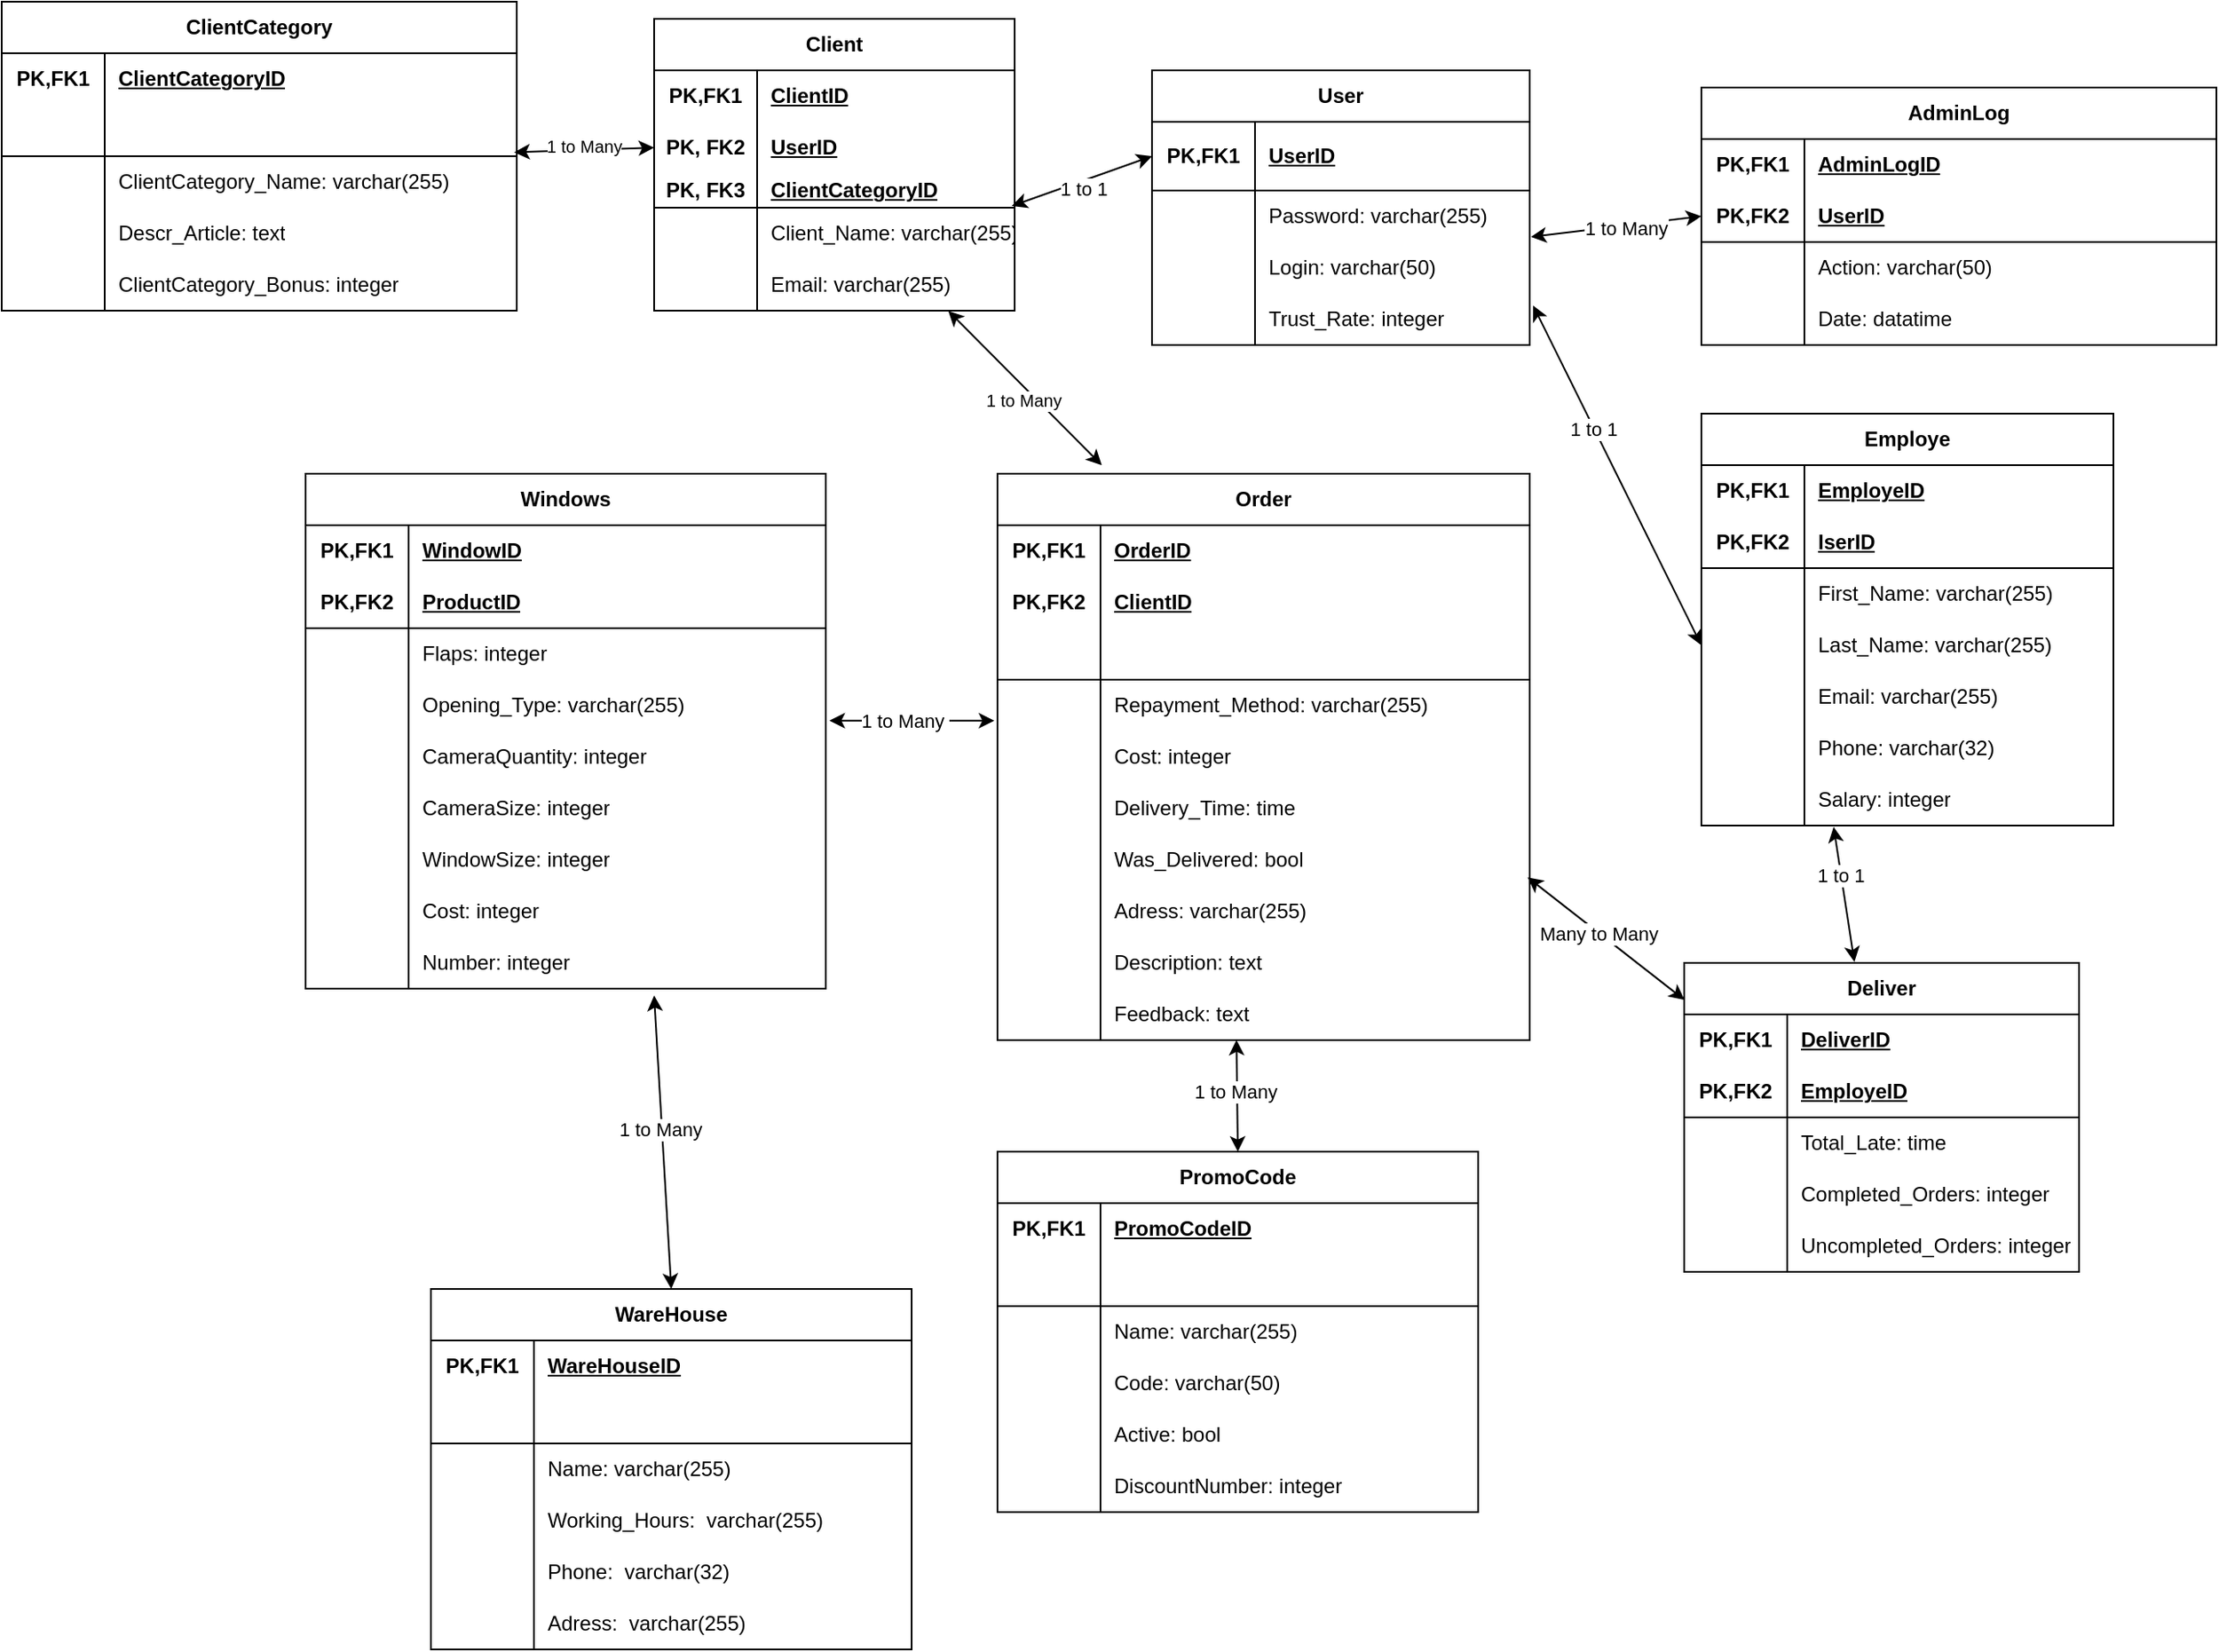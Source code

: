 <mxfile version="22.0.4" type="device">
  <diagram name="Страница — 1" id="Ipm4TnUeRXFqaU4texLb">
    <mxGraphModel dx="2395" dy="1070" grid="1" gridSize="10" guides="1" tooltips="1" connect="1" arrows="1" fold="1" page="1" pageScale="1" pageWidth="827" pageHeight="1169" math="0" shadow="0">
      <root>
        <mxCell id="0" />
        <mxCell id="1" parent="0" />
        <mxCell id="L1s_7aM-zw_EuRDDevpB-172" value="" style="endArrow=none;html=1;rounded=0;" parent="1" edge="1">
          <mxGeometry width="50" height="50" relative="1" as="geometry">
            <mxPoint x="-341" y="547" as="sourcePoint" />
            <mxPoint x="-341" y="547" as="targetPoint" />
          </mxGeometry>
        </mxCell>
        <mxCell id="35FceIgX1ETa7pOEyyzy-1" value="Client" style="shape=table;startSize=30;container=1;collapsible=1;childLayout=tableLayout;fixedRows=1;rowLines=0;fontStyle=1;align=center;resizeLast=1;html=1;whiteSpace=wrap;" parent="1" vertex="1">
          <mxGeometry x="-210" y="140" width="210" height="170" as="geometry" />
        </mxCell>
        <mxCell id="35FceIgX1ETa7pOEyyzy-2" value="" style="shape=tableRow;horizontal=0;startSize=0;swimlaneHead=0;swimlaneBody=0;fillColor=none;collapsible=0;dropTarget=0;points=[[0,0.5],[1,0.5]];portConstraint=eastwest;top=0;left=0;right=0;bottom=0;html=1;" parent="35FceIgX1ETa7pOEyyzy-1" vertex="1">
          <mxGeometry y="30" width="210" height="30" as="geometry" />
        </mxCell>
        <mxCell id="35FceIgX1ETa7pOEyyzy-3" value="PK,FK1" style="shape=partialRectangle;connectable=0;fillColor=none;top=0;left=0;bottom=0;right=0;fontStyle=1;overflow=hidden;html=1;whiteSpace=wrap;" parent="35FceIgX1ETa7pOEyyzy-2" vertex="1">
          <mxGeometry width="60" height="30" as="geometry">
            <mxRectangle width="60" height="30" as="alternateBounds" />
          </mxGeometry>
        </mxCell>
        <mxCell id="35FceIgX1ETa7pOEyyzy-4" value="ClientID" style="shape=partialRectangle;connectable=0;fillColor=none;top=0;left=0;bottom=0;right=0;align=left;spacingLeft=6;fontStyle=5;overflow=hidden;html=1;whiteSpace=wrap;" parent="35FceIgX1ETa7pOEyyzy-2" vertex="1">
          <mxGeometry x="60" width="150" height="30" as="geometry">
            <mxRectangle width="150" height="30" as="alternateBounds" />
          </mxGeometry>
        </mxCell>
        <mxCell id="EO9vFmljANba1wRxKzs--38" style="shape=tableRow;horizontal=0;startSize=0;swimlaneHead=0;swimlaneBody=0;fillColor=none;collapsible=0;dropTarget=0;points=[[0,0.5],[1,0.5]];portConstraint=eastwest;top=0;left=0;right=0;bottom=0;html=1;" vertex="1" parent="35FceIgX1ETa7pOEyyzy-1">
          <mxGeometry y="60" width="210" height="30" as="geometry" />
        </mxCell>
        <mxCell id="EO9vFmljANba1wRxKzs--39" value="PK, FK2" style="shape=partialRectangle;connectable=0;fillColor=none;top=0;left=0;bottom=0;right=0;fontStyle=1;overflow=hidden;html=1;whiteSpace=wrap;" vertex="1" parent="EO9vFmljANba1wRxKzs--38">
          <mxGeometry width="60" height="30" as="geometry">
            <mxRectangle width="60" height="30" as="alternateBounds" />
          </mxGeometry>
        </mxCell>
        <mxCell id="EO9vFmljANba1wRxKzs--40" value="UserID" style="shape=partialRectangle;connectable=0;fillColor=none;top=0;left=0;bottom=0;right=0;align=left;spacingLeft=6;fontStyle=5;overflow=hidden;html=1;whiteSpace=wrap;" vertex="1" parent="EO9vFmljANba1wRxKzs--38">
          <mxGeometry x="60" width="150" height="30" as="geometry">
            <mxRectangle width="150" height="30" as="alternateBounds" />
          </mxGeometry>
        </mxCell>
        <mxCell id="35FceIgX1ETa7pOEyyzy-5" value="" style="shape=tableRow;horizontal=0;startSize=0;swimlaneHead=0;swimlaneBody=0;fillColor=none;collapsible=0;dropTarget=0;points=[[0,0.5],[1,0.5]];portConstraint=eastwest;top=0;left=0;right=0;bottom=1;html=1;" parent="35FceIgX1ETa7pOEyyzy-1" vertex="1">
          <mxGeometry y="90" width="210" height="20" as="geometry" />
        </mxCell>
        <mxCell id="35FceIgX1ETa7pOEyyzy-6" value="PK, FK3" style="shape=partialRectangle;connectable=0;fillColor=none;top=0;left=0;bottom=0;right=0;fontStyle=1;overflow=hidden;html=1;whiteSpace=wrap;" parent="35FceIgX1ETa7pOEyyzy-5" vertex="1">
          <mxGeometry width="60" height="20" as="geometry">
            <mxRectangle width="60" height="20" as="alternateBounds" />
          </mxGeometry>
        </mxCell>
        <mxCell id="35FceIgX1ETa7pOEyyzy-7" value="ClientCategoryID" style="shape=partialRectangle;connectable=0;fillColor=none;top=0;left=0;bottom=0;right=0;align=left;spacingLeft=6;fontStyle=5;overflow=hidden;html=1;whiteSpace=wrap;" parent="35FceIgX1ETa7pOEyyzy-5" vertex="1">
          <mxGeometry x="60" width="150" height="20" as="geometry">
            <mxRectangle width="150" height="20" as="alternateBounds" />
          </mxGeometry>
        </mxCell>
        <mxCell id="35FceIgX1ETa7pOEyyzy-8" value="" style="shape=tableRow;horizontal=0;startSize=0;swimlaneHead=0;swimlaneBody=0;fillColor=none;collapsible=0;dropTarget=0;points=[[0,0.5],[1,0.5]];portConstraint=eastwest;top=0;left=0;right=0;bottom=0;html=1;" parent="35FceIgX1ETa7pOEyyzy-1" vertex="1">
          <mxGeometry y="110" width="210" height="30" as="geometry" />
        </mxCell>
        <mxCell id="35FceIgX1ETa7pOEyyzy-9" value="" style="shape=partialRectangle;connectable=0;fillColor=none;top=0;left=0;bottom=0;right=0;editable=1;overflow=hidden;html=1;whiteSpace=wrap;" parent="35FceIgX1ETa7pOEyyzy-8" vertex="1">
          <mxGeometry width="60" height="30" as="geometry">
            <mxRectangle width="60" height="30" as="alternateBounds" />
          </mxGeometry>
        </mxCell>
        <mxCell id="35FceIgX1ETa7pOEyyzy-10" value="Client_Name:&amp;nbsp;varchar(255)" style="shape=partialRectangle;connectable=0;fillColor=none;top=0;left=0;bottom=0;right=0;align=left;spacingLeft=6;overflow=hidden;html=1;whiteSpace=wrap;" parent="35FceIgX1ETa7pOEyyzy-8" vertex="1">
          <mxGeometry x="60" width="150" height="30" as="geometry">
            <mxRectangle width="150" height="30" as="alternateBounds" />
          </mxGeometry>
        </mxCell>
        <mxCell id="35FceIgX1ETa7pOEyyzy-14" value="" style="shape=tableRow;horizontal=0;startSize=0;swimlaneHead=0;swimlaneBody=0;fillColor=none;collapsible=0;dropTarget=0;points=[[0,0.5],[1,0.5]];portConstraint=eastwest;top=0;left=0;right=0;bottom=0;html=1;" parent="35FceIgX1ETa7pOEyyzy-1" vertex="1">
          <mxGeometry y="140" width="210" height="30" as="geometry" />
        </mxCell>
        <mxCell id="35FceIgX1ETa7pOEyyzy-15" value="" style="shape=partialRectangle;connectable=0;fillColor=none;top=0;left=0;bottom=0;right=0;editable=1;overflow=hidden;html=1;whiteSpace=wrap;" parent="35FceIgX1ETa7pOEyyzy-14" vertex="1">
          <mxGeometry width="60" height="30" as="geometry">
            <mxRectangle width="60" height="30" as="alternateBounds" />
          </mxGeometry>
        </mxCell>
        <mxCell id="35FceIgX1ETa7pOEyyzy-16" value="Email: varchar(255)" style="shape=partialRectangle;connectable=0;fillColor=none;top=0;left=0;bottom=0;right=0;align=left;spacingLeft=6;overflow=hidden;html=1;whiteSpace=wrap;" parent="35FceIgX1ETa7pOEyyzy-14" vertex="1">
          <mxGeometry x="60" width="150" height="30" as="geometry">
            <mxRectangle width="150" height="30" as="alternateBounds" />
          </mxGeometry>
        </mxCell>
        <mxCell id="35FceIgX1ETa7pOEyyzy-17" value="ClientCategory" style="shape=table;startSize=30;container=1;collapsible=1;childLayout=tableLayout;fixedRows=1;rowLines=0;fontStyle=1;align=center;resizeLast=1;html=1;whiteSpace=wrap;" parent="1" vertex="1">
          <mxGeometry x="-590" y="130" width="300" height="180" as="geometry" />
        </mxCell>
        <mxCell id="35FceIgX1ETa7pOEyyzy-18" value="" style="shape=tableRow;horizontal=0;startSize=0;swimlaneHead=0;swimlaneBody=0;fillColor=none;collapsible=0;dropTarget=0;points=[[0,0.5],[1,0.5]];portConstraint=eastwest;top=0;left=0;right=0;bottom=0;html=1;" parent="35FceIgX1ETa7pOEyyzy-17" vertex="1">
          <mxGeometry y="30" width="300" height="30" as="geometry" />
        </mxCell>
        <mxCell id="35FceIgX1ETa7pOEyyzy-19" value="PK,FK1" style="shape=partialRectangle;connectable=0;fillColor=none;top=0;left=0;bottom=0;right=0;fontStyle=1;overflow=hidden;html=1;whiteSpace=wrap;" parent="35FceIgX1ETa7pOEyyzy-18" vertex="1">
          <mxGeometry width="60" height="30" as="geometry">
            <mxRectangle width="60" height="30" as="alternateBounds" />
          </mxGeometry>
        </mxCell>
        <mxCell id="35FceIgX1ETa7pOEyyzy-20" value="ClientCategoryID" style="shape=partialRectangle;connectable=0;fillColor=none;top=0;left=0;bottom=0;right=0;align=left;spacingLeft=6;fontStyle=5;overflow=hidden;html=1;whiteSpace=wrap;" parent="35FceIgX1ETa7pOEyyzy-18" vertex="1">
          <mxGeometry x="60" width="240" height="30" as="geometry">
            <mxRectangle width="240" height="30" as="alternateBounds" />
          </mxGeometry>
        </mxCell>
        <mxCell id="35FceIgX1ETa7pOEyyzy-21" value="" style="shape=tableRow;horizontal=0;startSize=0;swimlaneHead=0;swimlaneBody=0;fillColor=none;collapsible=0;dropTarget=0;points=[[0,0.5],[1,0.5]];portConstraint=eastwest;top=0;left=0;right=0;bottom=1;html=1;" parent="35FceIgX1ETa7pOEyyzy-17" vertex="1">
          <mxGeometry y="60" width="300" height="30" as="geometry" />
        </mxCell>
        <mxCell id="35FceIgX1ETa7pOEyyzy-22" value="" style="shape=partialRectangle;connectable=0;fillColor=none;top=0;left=0;bottom=0;right=0;fontStyle=1;overflow=hidden;html=1;whiteSpace=wrap;" parent="35FceIgX1ETa7pOEyyzy-21" vertex="1">
          <mxGeometry width="60" height="30" as="geometry">
            <mxRectangle width="60" height="30" as="alternateBounds" />
          </mxGeometry>
        </mxCell>
        <mxCell id="35FceIgX1ETa7pOEyyzy-23" value="" style="shape=partialRectangle;connectable=0;fillColor=none;top=0;left=0;bottom=0;right=0;align=left;spacingLeft=6;fontStyle=5;overflow=hidden;html=1;whiteSpace=wrap;" parent="35FceIgX1ETa7pOEyyzy-21" vertex="1">
          <mxGeometry x="60" width="240" height="30" as="geometry">
            <mxRectangle width="240" height="30" as="alternateBounds" />
          </mxGeometry>
        </mxCell>
        <mxCell id="35FceIgX1ETa7pOEyyzy-24" value="" style="shape=tableRow;horizontal=0;startSize=0;swimlaneHead=0;swimlaneBody=0;fillColor=none;collapsible=0;dropTarget=0;points=[[0,0.5],[1,0.5]];portConstraint=eastwest;top=0;left=0;right=0;bottom=0;html=1;" parent="35FceIgX1ETa7pOEyyzy-17" vertex="1">
          <mxGeometry y="90" width="300" height="30" as="geometry" />
        </mxCell>
        <mxCell id="35FceIgX1ETa7pOEyyzy-25" value="" style="shape=partialRectangle;connectable=0;fillColor=none;top=0;left=0;bottom=0;right=0;editable=1;overflow=hidden;html=1;whiteSpace=wrap;" parent="35FceIgX1ETa7pOEyyzy-24" vertex="1">
          <mxGeometry width="60" height="30" as="geometry">
            <mxRectangle width="60" height="30" as="alternateBounds" />
          </mxGeometry>
        </mxCell>
        <mxCell id="35FceIgX1ETa7pOEyyzy-26" value="ClientCategory_Name:&amp;nbsp;varchar(255)" style="shape=partialRectangle;connectable=0;fillColor=none;top=0;left=0;bottom=0;right=0;align=left;spacingLeft=6;overflow=hidden;html=1;whiteSpace=wrap;" parent="35FceIgX1ETa7pOEyyzy-24" vertex="1">
          <mxGeometry x="60" width="240" height="30" as="geometry">
            <mxRectangle width="240" height="30" as="alternateBounds" />
          </mxGeometry>
        </mxCell>
        <mxCell id="hOESSrIjzxFUCcmcFSTM-1" value="" style="shape=tableRow;horizontal=0;startSize=0;swimlaneHead=0;swimlaneBody=0;fillColor=none;collapsible=0;dropTarget=0;points=[[0,0.5],[1,0.5]];portConstraint=eastwest;top=0;left=0;right=0;bottom=0;html=1;" parent="35FceIgX1ETa7pOEyyzy-17" vertex="1">
          <mxGeometry y="120" width="300" height="30" as="geometry" />
        </mxCell>
        <mxCell id="hOESSrIjzxFUCcmcFSTM-2" value="" style="shape=partialRectangle;connectable=0;fillColor=none;top=0;left=0;bottom=0;right=0;editable=1;overflow=hidden;html=1;whiteSpace=wrap;" parent="hOESSrIjzxFUCcmcFSTM-1" vertex="1">
          <mxGeometry width="60" height="30" as="geometry">
            <mxRectangle width="60" height="30" as="alternateBounds" />
          </mxGeometry>
        </mxCell>
        <mxCell id="hOESSrIjzxFUCcmcFSTM-3" value="Descr_Article: text" style="shape=partialRectangle;connectable=0;fillColor=none;top=0;left=0;bottom=0;right=0;align=left;spacingLeft=6;overflow=hidden;html=1;whiteSpace=wrap;" parent="hOESSrIjzxFUCcmcFSTM-1" vertex="1">
          <mxGeometry x="60" width="240" height="30" as="geometry">
            <mxRectangle width="240" height="30" as="alternateBounds" />
          </mxGeometry>
        </mxCell>
        <mxCell id="35FceIgX1ETa7pOEyyzy-27" value="" style="shape=tableRow;horizontal=0;startSize=0;swimlaneHead=0;swimlaneBody=0;fillColor=none;collapsible=0;dropTarget=0;points=[[0,0.5],[1,0.5]];portConstraint=eastwest;top=0;left=0;right=0;bottom=0;html=1;" parent="35FceIgX1ETa7pOEyyzy-17" vertex="1">
          <mxGeometry y="150" width="300" height="30" as="geometry" />
        </mxCell>
        <mxCell id="35FceIgX1ETa7pOEyyzy-28" value="" style="shape=partialRectangle;connectable=0;fillColor=none;top=0;left=0;bottom=0;right=0;editable=1;overflow=hidden;html=1;whiteSpace=wrap;" parent="35FceIgX1ETa7pOEyyzy-27" vertex="1">
          <mxGeometry width="60" height="30" as="geometry">
            <mxRectangle width="60" height="30" as="alternateBounds" />
          </mxGeometry>
        </mxCell>
        <mxCell id="35FceIgX1ETa7pOEyyzy-29" value="ClientCategory_Bonus:&amp;nbsp;integer" style="shape=partialRectangle;connectable=0;fillColor=none;top=0;left=0;bottom=0;right=0;align=left;spacingLeft=6;overflow=hidden;html=1;whiteSpace=wrap;" parent="35FceIgX1ETa7pOEyyzy-27" vertex="1">
          <mxGeometry x="60" width="240" height="30" as="geometry">
            <mxRectangle width="240" height="30" as="alternateBounds" />
          </mxGeometry>
        </mxCell>
        <mxCell id="35FceIgX1ETa7pOEyyzy-30" value="WareHouse" style="shape=table;startSize=30;container=1;collapsible=1;childLayout=tableLayout;fixedRows=1;rowLines=0;fontStyle=1;align=center;resizeLast=1;html=1;whiteSpace=wrap;" parent="1" vertex="1">
          <mxGeometry x="-340" y="880" width="280" height="210" as="geometry" />
        </mxCell>
        <mxCell id="35FceIgX1ETa7pOEyyzy-31" value="" style="shape=tableRow;horizontal=0;startSize=0;swimlaneHead=0;swimlaneBody=0;fillColor=none;collapsible=0;dropTarget=0;points=[[0,0.5],[1,0.5]];portConstraint=eastwest;top=0;left=0;right=0;bottom=0;html=1;" parent="35FceIgX1ETa7pOEyyzy-30" vertex="1">
          <mxGeometry y="30" width="280" height="30" as="geometry" />
        </mxCell>
        <mxCell id="35FceIgX1ETa7pOEyyzy-32" value="PK,FK1" style="shape=partialRectangle;connectable=0;fillColor=none;top=0;left=0;bottom=0;right=0;fontStyle=1;overflow=hidden;html=1;whiteSpace=wrap;" parent="35FceIgX1ETa7pOEyyzy-31" vertex="1">
          <mxGeometry width="60" height="30" as="geometry">
            <mxRectangle width="60" height="30" as="alternateBounds" />
          </mxGeometry>
        </mxCell>
        <mxCell id="35FceIgX1ETa7pOEyyzy-33" value="WareHouseID" style="shape=partialRectangle;connectable=0;fillColor=none;top=0;left=0;bottom=0;right=0;align=left;spacingLeft=6;fontStyle=5;overflow=hidden;html=1;whiteSpace=wrap;" parent="35FceIgX1ETa7pOEyyzy-31" vertex="1">
          <mxGeometry x="60" width="220" height="30" as="geometry">
            <mxRectangle width="220" height="30" as="alternateBounds" />
          </mxGeometry>
        </mxCell>
        <mxCell id="35FceIgX1ETa7pOEyyzy-34" value="" style="shape=tableRow;horizontal=0;startSize=0;swimlaneHead=0;swimlaneBody=0;fillColor=none;collapsible=0;dropTarget=0;points=[[0,0.5],[1,0.5]];portConstraint=eastwest;top=0;left=0;right=0;bottom=1;html=1;" parent="35FceIgX1ETa7pOEyyzy-30" vertex="1">
          <mxGeometry y="60" width="280" height="30" as="geometry" />
        </mxCell>
        <mxCell id="35FceIgX1ETa7pOEyyzy-35" value="" style="shape=partialRectangle;connectable=0;fillColor=none;top=0;left=0;bottom=0;right=0;fontStyle=1;overflow=hidden;html=1;whiteSpace=wrap;" parent="35FceIgX1ETa7pOEyyzy-34" vertex="1">
          <mxGeometry width="60" height="30" as="geometry">
            <mxRectangle width="60" height="30" as="alternateBounds" />
          </mxGeometry>
        </mxCell>
        <mxCell id="35FceIgX1ETa7pOEyyzy-36" value="" style="shape=partialRectangle;connectable=0;fillColor=none;top=0;left=0;bottom=0;right=0;align=left;spacingLeft=6;fontStyle=5;overflow=hidden;html=1;whiteSpace=wrap;" parent="35FceIgX1ETa7pOEyyzy-34" vertex="1">
          <mxGeometry x="60" width="220" height="30" as="geometry">
            <mxRectangle width="220" height="30" as="alternateBounds" />
          </mxGeometry>
        </mxCell>
        <mxCell id="35FceIgX1ETa7pOEyyzy-37" value="" style="shape=tableRow;horizontal=0;startSize=0;swimlaneHead=0;swimlaneBody=0;fillColor=none;collapsible=0;dropTarget=0;points=[[0,0.5],[1,0.5]];portConstraint=eastwest;top=0;left=0;right=0;bottom=0;html=1;" parent="35FceIgX1ETa7pOEyyzy-30" vertex="1">
          <mxGeometry y="90" width="280" height="30" as="geometry" />
        </mxCell>
        <mxCell id="35FceIgX1ETa7pOEyyzy-38" value="" style="shape=partialRectangle;connectable=0;fillColor=none;top=0;left=0;bottom=0;right=0;editable=1;overflow=hidden;html=1;whiteSpace=wrap;" parent="35FceIgX1ETa7pOEyyzy-37" vertex="1">
          <mxGeometry width="60" height="30" as="geometry">
            <mxRectangle width="60" height="30" as="alternateBounds" />
          </mxGeometry>
        </mxCell>
        <mxCell id="35FceIgX1ETa7pOEyyzy-39" value="Name:&amp;nbsp;varchar(255)" style="shape=partialRectangle;connectable=0;fillColor=none;top=0;left=0;bottom=0;right=0;align=left;spacingLeft=6;overflow=hidden;html=1;whiteSpace=wrap;" parent="35FceIgX1ETa7pOEyyzy-37" vertex="1">
          <mxGeometry x="60" width="220" height="30" as="geometry">
            <mxRectangle width="220" height="30" as="alternateBounds" />
          </mxGeometry>
        </mxCell>
        <mxCell id="35FceIgX1ETa7pOEyyzy-40" value="" style="shape=tableRow;horizontal=0;startSize=0;swimlaneHead=0;swimlaneBody=0;fillColor=none;collapsible=0;dropTarget=0;points=[[0,0.5],[1,0.5]];portConstraint=eastwest;top=0;left=0;right=0;bottom=0;html=1;" parent="35FceIgX1ETa7pOEyyzy-30" vertex="1">
          <mxGeometry y="120" width="280" height="30" as="geometry" />
        </mxCell>
        <mxCell id="35FceIgX1ETa7pOEyyzy-41" value="" style="shape=partialRectangle;connectable=0;fillColor=none;top=0;left=0;bottom=0;right=0;editable=1;overflow=hidden;html=1;whiteSpace=wrap;" parent="35FceIgX1ETa7pOEyyzy-40" vertex="1">
          <mxGeometry width="60" height="30" as="geometry">
            <mxRectangle width="60" height="30" as="alternateBounds" />
          </mxGeometry>
        </mxCell>
        <mxCell id="35FceIgX1ETa7pOEyyzy-42" value="Working_Hours:&amp;nbsp;&amp;nbsp;varchar(255)" style="shape=partialRectangle;connectable=0;fillColor=none;top=0;left=0;bottom=0;right=0;align=left;spacingLeft=6;overflow=hidden;html=1;whiteSpace=wrap;" parent="35FceIgX1ETa7pOEyyzy-40" vertex="1">
          <mxGeometry x="60" width="220" height="30" as="geometry">
            <mxRectangle width="220" height="30" as="alternateBounds" />
          </mxGeometry>
        </mxCell>
        <mxCell id="mmFxmOCh0LRWLxrJsk0v-48" value="" style="shape=tableRow;horizontal=0;startSize=0;swimlaneHead=0;swimlaneBody=0;fillColor=none;collapsible=0;dropTarget=0;points=[[0,0.5],[1,0.5]];portConstraint=eastwest;top=0;left=0;right=0;bottom=0;html=1;" parent="35FceIgX1ETa7pOEyyzy-30" vertex="1">
          <mxGeometry y="150" width="280" height="30" as="geometry" />
        </mxCell>
        <mxCell id="mmFxmOCh0LRWLxrJsk0v-49" value="" style="shape=partialRectangle;connectable=0;fillColor=none;top=0;left=0;bottom=0;right=0;editable=1;overflow=hidden;html=1;whiteSpace=wrap;" parent="mmFxmOCh0LRWLxrJsk0v-48" vertex="1">
          <mxGeometry width="60" height="30" as="geometry">
            <mxRectangle width="60" height="30" as="alternateBounds" />
          </mxGeometry>
        </mxCell>
        <mxCell id="mmFxmOCh0LRWLxrJsk0v-50" value="Phone:&amp;nbsp;&amp;nbsp;varchar(32)" style="shape=partialRectangle;connectable=0;fillColor=none;top=0;left=0;bottom=0;right=0;align=left;spacingLeft=6;overflow=hidden;html=1;whiteSpace=wrap;" parent="mmFxmOCh0LRWLxrJsk0v-48" vertex="1">
          <mxGeometry x="60" width="220" height="30" as="geometry">
            <mxRectangle width="220" height="30" as="alternateBounds" />
          </mxGeometry>
        </mxCell>
        <mxCell id="EO9vFmljANba1wRxKzs--145" style="shape=tableRow;horizontal=0;startSize=0;swimlaneHead=0;swimlaneBody=0;fillColor=none;collapsible=0;dropTarget=0;points=[[0,0.5],[1,0.5]];portConstraint=eastwest;top=0;left=0;right=0;bottom=0;html=1;" vertex="1" parent="35FceIgX1ETa7pOEyyzy-30">
          <mxGeometry y="180" width="280" height="30" as="geometry" />
        </mxCell>
        <mxCell id="EO9vFmljANba1wRxKzs--146" style="shape=partialRectangle;connectable=0;fillColor=none;top=0;left=0;bottom=0;right=0;editable=1;overflow=hidden;html=1;whiteSpace=wrap;" vertex="1" parent="EO9vFmljANba1wRxKzs--145">
          <mxGeometry width="60" height="30" as="geometry">
            <mxRectangle width="60" height="30" as="alternateBounds" />
          </mxGeometry>
        </mxCell>
        <mxCell id="EO9vFmljANba1wRxKzs--147" value="Adress:&amp;nbsp;&amp;nbsp;varchar(255)" style="shape=partialRectangle;connectable=0;fillColor=none;top=0;left=0;bottom=0;right=0;align=left;spacingLeft=6;overflow=hidden;html=1;whiteSpace=wrap;" vertex="1" parent="EO9vFmljANba1wRxKzs--145">
          <mxGeometry x="60" width="220" height="30" as="geometry">
            <mxRectangle width="220" height="30" as="alternateBounds" />
          </mxGeometry>
        </mxCell>
        <mxCell id="35FceIgX1ETa7pOEyyzy-43" value="Windows" style="shape=table;startSize=30;container=1;collapsible=1;childLayout=tableLayout;fixedRows=1;rowLines=0;fontStyle=1;align=center;resizeLast=1;html=1;whiteSpace=wrap;" parent="1" vertex="1">
          <mxGeometry x="-413" y="405" width="303" height="300" as="geometry" />
        </mxCell>
        <mxCell id="35FceIgX1ETa7pOEyyzy-44" value="" style="shape=tableRow;horizontal=0;startSize=0;swimlaneHead=0;swimlaneBody=0;fillColor=none;collapsible=0;dropTarget=0;points=[[0,0.5],[1,0.5]];portConstraint=eastwest;top=0;left=0;right=0;bottom=0;html=1;" parent="35FceIgX1ETa7pOEyyzy-43" vertex="1">
          <mxGeometry y="30" width="303" height="30" as="geometry" />
        </mxCell>
        <mxCell id="35FceIgX1ETa7pOEyyzy-45" value="PK,FK1" style="shape=partialRectangle;connectable=0;fillColor=none;top=0;left=0;bottom=0;right=0;fontStyle=1;overflow=hidden;html=1;whiteSpace=wrap;" parent="35FceIgX1ETa7pOEyyzy-44" vertex="1">
          <mxGeometry width="60" height="30" as="geometry">
            <mxRectangle width="60" height="30" as="alternateBounds" />
          </mxGeometry>
        </mxCell>
        <mxCell id="35FceIgX1ETa7pOEyyzy-46" value="WindowID" style="shape=partialRectangle;connectable=0;fillColor=none;top=0;left=0;bottom=0;right=0;align=left;spacingLeft=6;fontStyle=5;overflow=hidden;html=1;whiteSpace=wrap;" parent="35FceIgX1ETa7pOEyyzy-44" vertex="1">
          <mxGeometry x="60" width="243" height="30" as="geometry">
            <mxRectangle width="243" height="30" as="alternateBounds" />
          </mxGeometry>
        </mxCell>
        <mxCell id="35FceIgX1ETa7pOEyyzy-47" value="" style="shape=tableRow;horizontal=0;startSize=0;swimlaneHead=0;swimlaneBody=0;fillColor=none;collapsible=0;dropTarget=0;points=[[0,0.5],[1,0.5]];portConstraint=eastwest;top=0;left=0;right=0;bottom=1;html=1;" parent="35FceIgX1ETa7pOEyyzy-43" vertex="1">
          <mxGeometry y="60" width="303" height="30" as="geometry" />
        </mxCell>
        <mxCell id="35FceIgX1ETa7pOEyyzy-48" value="PK,FK2" style="shape=partialRectangle;connectable=0;fillColor=none;top=0;left=0;bottom=0;right=0;fontStyle=1;overflow=hidden;html=1;whiteSpace=wrap;" parent="35FceIgX1ETa7pOEyyzy-47" vertex="1">
          <mxGeometry width="60" height="30" as="geometry">
            <mxRectangle width="60" height="30" as="alternateBounds" />
          </mxGeometry>
        </mxCell>
        <mxCell id="35FceIgX1ETa7pOEyyzy-49" value="ProductID" style="shape=partialRectangle;connectable=0;fillColor=none;top=0;left=0;bottom=0;right=0;align=left;spacingLeft=6;fontStyle=5;overflow=hidden;html=1;whiteSpace=wrap;" parent="35FceIgX1ETa7pOEyyzy-47" vertex="1">
          <mxGeometry x="60" width="243" height="30" as="geometry">
            <mxRectangle width="243" height="30" as="alternateBounds" />
          </mxGeometry>
        </mxCell>
        <mxCell id="35FceIgX1ETa7pOEyyzy-50" value="" style="shape=tableRow;horizontal=0;startSize=0;swimlaneHead=0;swimlaneBody=0;fillColor=none;collapsible=0;dropTarget=0;points=[[0,0.5],[1,0.5]];portConstraint=eastwest;top=0;left=0;right=0;bottom=0;html=1;" parent="35FceIgX1ETa7pOEyyzy-43" vertex="1">
          <mxGeometry y="90" width="303" height="30" as="geometry" />
        </mxCell>
        <mxCell id="35FceIgX1ETa7pOEyyzy-51" value="" style="shape=partialRectangle;connectable=0;fillColor=none;top=0;left=0;bottom=0;right=0;editable=1;overflow=hidden;html=1;whiteSpace=wrap;" parent="35FceIgX1ETa7pOEyyzy-50" vertex="1">
          <mxGeometry width="60" height="30" as="geometry">
            <mxRectangle width="60" height="30" as="alternateBounds" />
          </mxGeometry>
        </mxCell>
        <mxCell id="35FceIgX1ETa7pOEyyzy-52" value="Flaps: integer" style="shape=partialRectangle;connectable=0;fillColor=none;top=0;left=0;bottom=0;right=0;align=left;spacingLeft=6;overflow=hidden;html=1;whiteSpace=wrap;" parent="35FceIgX1ETa7pOEyyzy-50" vertex="1">
          <mxGeometry x="60" width="243" height="30" as="geometry">
            <mxRectangle width="243" height="30" as="alternateBounds" />
          </mxGeometry>
        </mxCell>
        <mxCell id="35FceIgX1ETa7pOEyyzy-53" value="" style="shape=tableRow;horizontal=0;startSize=0;swimlaneHead=0;swimlaneBody=0;fillColor=none;collapsible=0;dropTarget=0;points=[[0,0.5],[1,0.5]];portConstraint=eastwest;top=0;left=0;right=0;bottom=0;html=1;" parent="35FceIgX1ETa7pOEyyzy-43" vertex="1">
          <mxGeometry y="120" width="303" height="30" as="geometry" />
        </mxCell>
        <mxCell id="35FceIgX1ETa7pOEyyzy-54" value="" style="shape=partialRectangle;connectable=0;fillColor=none;top=0;left=0;bottom=0;right=0;editable=1;overflow=hidden;html=1;whiteSpace=wrap;" parent="35FceIgX1ETa7pOEyyzy-53" vertex="1">
          <mxGeometry width="60" height="30" as="geometry">
            <mxRectangle width="60" height="30" as="alternateBounds" />
          </mxGeometry>
        </mxCell>
        <mxCell id="35FceIgX1ETa7pOEyyzy-55" value="Opening_Type: varchar(255)" style="shape=partialRectangle;connectable=0;fillColor=none;top=0;left=0;bottom=0;right=0;align=left;spacingLeft=6;overflow=hidden;html=1;whiteSpace=wrap;" parent="35FceIgX1ETa7pOEyyzy-53" vertex="1">
          <mxGeometry x="60" width="243" height="30" as="geometry">
            <mxRectangle width="243" height="30" as="alternateBounds" />
          </mxGeometry>
        </mxCell>
        <mxCell id="mmFxmOCh0LRWLxrJsk0v-51" value="" style="shape=tableRow;horizontal=0;startSize=0;swimlaneHead=0;swimlaneBody=0;fillColor=none;collapsible=0;dropTarget=0;points=[[0,0.5],[1,0.5]];portConstraint=eastwest;top=0;left=0;right=0;bottom=0;html=1;" parent="35FceIgX1ETa7pOEyyzy-43" vertex="1">
          <mxGeometry y="150" width="303" height="30" as="geometry" />
        </mxCell>
        <mxCell id="mmFxmOCh0LRWLxrJsk0v-52" value="" style="shape=partialRectangle;connectable=0;fillColor=none;top=0;left=0;bottom=0;right=0;editable=1;overflow=hidden;html=1;whiteSpace=wrap;" parent="mmFxmOCh0LRWLxrJsk0v-51" vertex="1">
          <mxGeometry width="60" height="30" as="geometry">
            <mxRectangle width="60" height="30" as="alternateBounds" />
          </mxGeometry>
        </mxCell>
        <mxCell id="mmFxmOCh0LRWLxrJsk0v-53" value="СameraQuantity: integer" style="shape=partialRectangle;connectable=0;fillColor=none;top=0;left=0;bottom=0;right=0;align=left;spacingLeft=6;overflow=hidden;html=1;whiteSpace=wrap;" parent="mmFxmOCh0LRWLxrJsk0v-51" vertex="1">
          <mxGeometry x="60" width="243" height="30" as="geometry">
            <mxRectangle width="243" height="30" as="alternateBounds" />
          </mxGeometry>
        </mxCell>
        <mxCell id="mmFxmOCh0LRWLxrJsk0v-54" value="" style="shape=tableRow;horizontal=0;startSize=0;swimlaneHead=0;swimlaneBody=0;fillColor=none;collapsible=0;dropTarget=0;points=[[0,0.5],[1,0.5]];portConstraint=eastwest;top=0;left=0;right=0;bottom=0;html=1;" parent="35FceIgX1ETa7pOEyyzy-43" vertex="1">
          <mxGeometry y="180" width="303" height="30" as="geometry" />
        </mxCell>
        <mxCell id="mmFxmOCh0LRWLxrJsk0v-55" value="" style="shape=partialRectangle;connectable=0;fillColor=none;top=0;left=0;bottom=0;right=0;editable=1;overflow=hidden;html=1;whiteSpace=wrap;" parent="mmFxmOCh0LRWLxrJsk0v-54" vertex="1">
          <mxGeometry width="60" height="30" as="geometry">
            <mxRectangle width="60" height="30" as="alternateBounds" />
          </mxGeometry>
        </mxCell>
        <mxCell id="mmFxmOCh0LRWLxrJsk0v-56" value="CameraSize: integer" style="shape=partialRectangle;connectable=0;fillColor=none;top=0;left=0;bottom=0;right=0;align=left;spacingLeft=6;overflow=hidden;html=1;whiteSpace=wrap;" parent="mmFxmOCh0LRWLxrJsk0v-54" vertex="1">
          <mxGeometry x="60" width="243" height="30" as="geometry">
            <mxRectangle width="243" height="30" as="alternateBounds" />
          </mxGeometry>
        </mxCell>
        <mxCell id="mmFxmOCh0LRWLxrJsk0v-57" value="" style="shape=tableRow;horizontal=0;startSize=0;swimlaneHead=0;swimlaneBody=0;fillColor=none;collapsible=0;dropTarget=0;points=[[0,0.5],[1,0.5]];portConstraint=eastwest;top=0;left=0;right=0;bottom=0;html=1;" parent="35FceIgX1ETa7pOEyyzy-43" vertex="1">
          <mxGeometry y="210" width="303" height="30" as="geometry" />
        </mxCell>
        <mxCell id="mmFxmOCh0LRWLxrJsk0v-58" value="" style="shape=partialRectangle;connectable=0;fillColor=none;top=0;left=0;bottom=0;right=0;editable=1;overflow=hidden;html=1;whiteSpace=wrap;" parent="mmFxmOCh0LRWLxrJsk0v-57" vertex="1">
          <mxGeometry width="60" height="30" as="geometry">
            <mxRectangle width="60" height="30" as="alternateBounds" />
          </mxGeometry>
        </mxCell>
        <mxCell id="mmFxmOCh0LRWLxrJsk0v-59" value="WindowSize: integer" style="shape=partialRectangle;connectable=0;fillColor=none;top=0;left=0;bottom=0;right=0;align=left;spacingLeft=6;overflow=hidden;html=1;whiteSpace=wrap;" parent="mmFxmOCh0LRWLxrJsk0v-57" vertex="1">
          <mxGeometry x="60" width="243" height="30" as="geometry">
            <mxRectangle width="243" height="30" as="alternateBounds" />
          </mxGeometry>
        </mxCell>
        <mxCell id="EO9vFmljANba1wRxKzs--168" style="shape=tableRow;horizontal=0;startSize=0;swimlaneHead=0;swimlaneBody=0;fillColor=none;collapsible=0;dropTarget=0;points=[[0,0.5],[1,0.5]];portConstraint=eastwest;top=0;left=0;right=0;bottom=0;html=1;" vertex="1" parent="35FceIgX1ETa7pOEyyzy-43">
          <mxGeometry y="240" width="303" height="30" as="geometry" />
        </mxCell>
        <mxCell id="EO9vFmljANba1wRxKzs--169" style="shape=partialRectangle;connectable=0;fillColor=none;top=0;left=0;bottom=0;right=0;editable=1;overflow=hidden;html=1;whiteSpace=wrap;" vertex="1" parent="EO9vFmljANba1wRxKzs--168">
          <mxGeometry width="60" height="30" as="geometry">
            <mxRectangle width="60" height="30" as="alternateBounds" />
          </mxGeometry>
        </mxCell>
        <mxCell id="EO9vFmljANba1wRxKzs--170" value="Cost: integer" style="shape=partialRectangle;connectable=0;fillColor=none;top=0;left=0;bottom=0;right=0;align=left;spacingLeft=6;overflow=hidden;html=1;whiteSpace=wrap;" vertex="1" parent="EO9vFmljANba1wRxKzs--168">
          <mxGeometry x="60" width="243" height="30" as="geometry">
            <mxRectangle width="243" height="30" as="alternateBounds" />
          </mxGeometry>
        </mxCell>
        <mxCell id="EO9vFmljANba1wRxKzs--171" style="shape=tableRow;horizontal=0;startSize=0;swimlaneHead=0;swimlaneBody=0;fillColor=none;collapsible=0;dropTarget=0;points=[[0,0.5],[1,0.5]];portConstraint=eastwest;top=0;left=0;right=0;bottom=0;html=1;" vertex="1" parent="35FceIgX1ETa7pOEyyzy-43">
          <mxGeometry y="270" width="303" height="30" as="geometry" />
        </mxCell>
        <mxCell id="EO9vFmljANba1wRxKzs--172" style="shape=partialRectangle;connectable=0;fillColor=none;top=0;left=0;bottom=0;right=0;editable=1;overflow=hidden;html=1;whiteSpace=wrap;" vertex="1" parent="EO9vFmljANba1wRxKzs--171">
          <mxGeometry width="60" height="30" as="geometry">
            <mxRectangle width="60" height="30" as="alternateBounds" />
          </mxGeometry>
        </mxCell>
        <mxCell id="EO9vFmljANba1wRxKzs--173" value="Number: integer" style="shape=partialRectangle;connectable=0;fillColor=none;top=0;left=0;bottom=0;right=0;align=left;spacingLeft=6;overflow=hidden;html=1;whiteSpace=wrap;" vertex="1" parent="EO9vFmljANba1wRxKzs--171">
          <mxGeometry x="60" width="243" height="30" as="geometry">
            <mxRectangle width="243" height="30" as="alternateBounds" />
          </mxGeometry>
        </mxCell>
        <mxCell id="35FceIgX1ETa7pOEyyzy-82" value="User" style="shape=table;startSize=30;container=1;collapsible=1;childLayout=tableLayout;fixedRows=1;rowLines=0;fontStyle=1;align=center;resizeLast=1;html=1;whiteSpace=wrap;" parent="1" vertex="1">
          <mxGeometry x="80" y="170" width="220" height="160" as="geometry" />
        </mxCell>
        <mxCell id="35FceIgX1ETa7pOEyyzy-86" value="" style="shape=tableRow;horizontal=0;startSize=0;swimlaneHead=0;swimlaneBody=0;fillColor=none;collapsible=0;dropTarget=0;points=[[0,0.5],[1,0.5]];portConstraint=eastwest;top=0;left=0;right=0;bottom=1;html=1;" parent="35FceIgX1ETa7pOEyyzy-82" vertex="1">
          <mxGeometry y="30" width="220" height="40" as="geometry" />
        </mxCell>
        <mxCell id="35FceIgX1ETa7pOEyyzy-87" value="PK,FK1" style="shape=partialRectangle;connectable=0;fillColor=none;top=0;left=0;bottom=0;right=0;fontStyle=1;overflow=hidden;html=1;whiteSpace=wrap;" parent="35FceIgX1ETa7pOEyyzy-86" vertex="1">
          <mxGeometry width="60" height="40" as="geometry">
            <mxRectangle width="60" height="40" as="alternateBounds" />
          </mxGeometry>
        </mxCell>
        <mxCell id="35FceIgX1ETa7pOEyyzy-88" value="UserID" style="shape=partialRectangle;connectable=0;fillColor=none;top=0;left=0;bottom=0;right=0;align=left;spacingLeft=6;fontStyle=5;overflow=hidden;html=1;whiteSpace=wrap;" parent="35FceIgX1ETa7pOEyyzy-86" vertex="1">
          <mxGeometry x="60" width="160" height="40" as="geometry">
            <mxRectangle width="160" height="40" as="alternateBounds" />
          </mxGeometry>
        </mxCell>
        <mxCell id="35FceIgX1ETa7pOEyyzy-89" value="" style="shape=tableRow;horizontal=0;startSize=0;swimlaneHead=0;swimlaneBody=0;fillColor=none;collapsible=0;dropTarget=0;points=[[0,0.5],[1,0.5]];portConstraint=eastwest;top=0;left=0;right=0;bottom=0;html=1;" parent="35FceIgX1ETa7pOEyyzy-82" vertex="1">
          <mxGeometry y="70" width="220" height="30" as="geometry" />
        </mxCell>
        <mxCell id="35FceIgX1ETa7pOEyyzy-90" value="" style="shape=partialRectangle;connectable=0;fillColor=none;top=0;left=0;bottom=0;right=0;editable=1;overflow=hidden;html=1;whiteSpace=wrap;" parent="35FceIgX1ETa7pOEyyzy-89" vertex="1">
          <mxGeometry width="60" height="30" as="geometry">
            <mxRectangle width="60" height="30" as="alternateBounds" />
          </mxGeometry>
        </mxCell>
        <mxCell id="35FceIgX1ETa7pOEyyzy-91" value="Password: varchar(255)" style="shape=partialRectangle;connectable=0;fillColor=none;top=0;left=0;bottom=0;right=0;align=left;spacingLeft=6;overflow=hidden;html=1;whiteSpace=wrap;" parent="35FceIgX1ETa7pOEyyzy-89" vertex="1">
          <mxGeometry x="60" width="160" height="30" as="geometry">
            <mxRectangle width="160" height="30" as="alternateBounds" />
          </mxGeometry>
        </mxCell>
        <mxCell id="35FceIgX1ETa7pOEyyzy-92" value="" style="shape=tableRow;horizontal=0;startSize=0;swimlaneHead=0;swimlaneBody=0;fillColor=none;collapsible=0;dropTarget=0;points=[[0,0.5],[1,0.5]];portConstraint=eastwest;top=0;left=0;right=0;bottom=0;html=1;" parent="35FceIgX1ETa7pOEyyzy-82" vertex="1">
          <mxGeometry y="100" width="220" height="30" as="geometry" />
        </mxCell>
        <mxCell id="35FceIgX1ETa7pOEyyzy-93" value="" style="shape=partialRectangle;connectable=0;fillColor=none;top=0;left=0;bottom=0;right=0;editable=1;overflow=hidden;html=1;whiteSpace=wrap;" parent="35FceIgX1ETa7pOEyyzy-92" vertex="1">
          <mxGeometry width="60" height="30" as="geometry">
            <mxRectangle width="60" height="30" as="alternateBounds" />
          </mxGeometry>
        </mxCell>
        <mxCell id="35FceIgX1ETa7pOEyyzy-94" value="Login:&amp;nbsp;varchar(50)" style="shape=partialRectangle;connectable=0;fillColor=none;top=0;left=0;bottom=0;right=0;align=left;spacingLeft=6;overflow=hidden;html=1;whiteSpace=wrap;" parent="35FceIgX1ETa7pOEyyzy-92" vertex="1">
          <mxGeometry x="60" width="160" height="30" as="geometry">
            <mxRectangle width="160" height="30" as="alternateBounds" />
          </mxGeometry>
        </mxCell>
        <mxCell id="EO9vFmljANba1wRxKzs--1" value="" style="shape=tableRow;horizontal=0;startSize=0;swimlaneHead=0;swimlaneBody=0;fillColor=none;collapsible=0;dropTarget=0;points=[[0,0.5],[1,0.5]];portConstraint=eastwest;top=0;left=0;right=0;bottom=0;html=1;" vertex="1" parent="35FceIgX1ETa7pOEyyzy-82">
          <mxGeometry y="130" width="220" height="30" as="geometry" />
        </mxCell>
        <mxCell id="EO9vFmljANba1wRxKzs--2" value="" style="shape=partialRectangle;connectable=0;fillColor=none;top=0;left=0;bottom=0;right=0;editable=1;overflow=hidden;html=1;whiteSpace=wrap;" vertex="1" parent="EO9vFmljANba1wRxKzs--1">
          <mxGeometry width="60" height="30" as="geometry">
            <mxRectangle width="60" height="30" as="alternateBounds" />
          </mxGeometry>
        </mxCell>
        <mxCell id="EO9vFmljANba1wRxKzs--3" value="Trust_Rate: integer" style="shape=partialRectangle;connectable=0;fillColor=none;top=0;left=0;bottom=0;right=0;align=left;spacingLeft=6;overflow=hidden;html=1;whiteSpace=wrap;" vertex="1" parent="EO9vFmljANba1wRxKzs--1">
          <mxGeometry x="60" width="160" height="30" as="geometry">
            <mxRectangle width="160" height="30" as="alternateBounds" />
          </mxGeometry>
        </mxCell>
        <mxCell id="35FceIgX1ETa7pOEyyzy-121" value="Employe" style="shape=table;startSize=30;container=1;collapsible=1;childLayout=tableLayout;fixedRows=1;rowLines=0;fontStyle=1;align=center;resizeLast=1;html=1;whiteSpace=wrap;" parent="1" vertex="1">
          <mxGeometry x="400" y="370" width="240" height="240" as="geometry" />
        </mxCell>
        <mxCell id="35FceIgX1ETa7pOEyyzy-122" value="" style="shape=tableRow;horizontal=0;startSize=0;swimlaneHead=0;swimlaneBody=0;fillColor=none;collapsible=0;dropTarget=0;points=[[0,0.5],[1,0.5]];portConstraint=eastwest;top=0;left=0;right=0;bottom=0;html=1;" parent="35FceIgX1ETa7pOEyyzy-121" vertex="1">
          <mxGeometry y="30" width="240" height="30" as="geometry" />
        </mxCell>
        <mxCell id="35FceIgX1ETa7pOEyyzy-123" value="PK,FK1" style="shape=partialRectangle;connectable=0;fillColor=none;top=0;left=0;bottom=0;right=0;fontStyle=1;overflow=hidden;html=1;whiteSpace=wrap;" parent="35FceIgX1ETa7pOEyyzy-122" vertex="1">
          <mxGeometry width="60" height="30" as="geometry">
            <mxRectangle width="60" height="30" as="alternateBounds" />
          </mxGeometry>
        </mxCell>
        <mxCell id="35FceIgX1ETa7pOEyyzy-124" value="EmployeID" style="shape=partialRectangle;connectable=0;fillColor=none;top=0;left=0;bottom=0;right=0;align=left;spacingLeft=6;fontStyle=5;overflow=hidden;html=1;whiteSpace=wrap;" parent="35FceIgX1ETa7pOEyyzy-122" vertex="1">
          <mxGeometry x="60" width="180" height="30" as="geometry">
            <mxRectangle width="180" height="30" as="alternateBounds" />
          </mxGeometry>
        </mxCell>
        <mxCell id="35FceIgX1ETa7pOEyyzy-125" value="" style="shape=tableRow;horizontal=0;startSize=0;swimlaneHead=0;swimlaneBody=0;fillColor=none;collapsible=0;dropTarget=0;points=[[0,0.5],[1,0.5]];portConstraint=eastwest;top=0;left=0;right=0;bottom=1;html=1;" parent="35FceIgX1ETa7pOEyyzy-121" vertex="1">
          <mxGeometry y="60" width="240" height="30" as="geometry" />
        </mxCell>
        <mxCell id="35FceIgX1ETa7pOEyyzy-126" value="PK,FK2" style="shape=partialRectangle;connectable=0;fillColor=none;top=0;left=0;bottom=0;right=0;fontStyle=1;overflow=hidden;html=1;whiteSpace=wrap;" parent="35FceIgX1ETa7pOEyyzy-125" vertex="1">
          <mxGeometry width="60" height="30" as="geometry">
            <mxRectangle width="60" height="30" as="alternateBounds" />
          </mxGeometry>
        </mxCell>
        <mxCell id="35FceIgX1ETa7pOEyyzy-127" value="IserID" style="shape=partialRectangle;connectable=0;fillColor=none;top=0;left=0;bottom=0;right=0;align=left;spacingLeft=6;fontStyle=5;overflow=hidden;html=1;whiteSpace=wrap;" parent="35FceIgX1ETa7pOEyyzy-125" vertex="1">
          <mxGeometry x="60" width="180" height="30" as="geometry">
            <mxRectangle width="180" height="30" as="alternateBounds" />
          </mxGeometry>
        </mxCell>
        <mxCell id="35FceIgX1ETa7pOEyyzy-128" value="" style="shape=tableRow;horizontal=0;startSize=0;swimlaneHead=0;swimlaneBody=0;fillColor=none;collapsible=0;dropTarget=0;points=[[0,0.5],[1,0.5]];portConstraint=eastwest;top=0;left=0;right=0;bottom=0;html=1;" parent="35FceIgX1ETa7pOEyyzy-121" vertex="1">
          <mxGeometry y="90" width="240" height="30" as="geometry" />
        </mxCell>
        <mxCell id="35FceIgX1ETa7pOEyyzy-129" value="" style="shape=partialRectangle;connectable=0;fillColor=none;top=0;left=0;bottom=0;right=0;editable=1;overflow=hidden;html=1;whiteSpace=wrap;" parent="35FceIgX1ETa7pOEyyzy-128" vertex="1">
          <mxGeometry width="60" height="30" as="geometry">
            <mxRectangle width="60" height="30" as="alternateBounds" />
          </mxGeometry>
        </mxCell>
        <mxCell id="35FceIgX1ETa7pOEyyzy-130" value="First_Name:&amp;nbsp;varchar(255)" style="shape=partialRectangle;connectable=0;fillColor=none;top=0;left=0;bottom=0;right=0;align=left;spacingLeft=6;overflow=hidden;html=1;whiteSpace=wrap;" parent="35FceIgX1ETa7pOEyyzy-128" vertex="1">
          <mxGeometry x="60" width="180" height="30" as="geometry">
            <mxRectangle width="180" height="30" as="alternateBounds" />
          </mxGeometry>
        </mxCell>
        <mxCell id="35FceIgX1ETa7pOEyyzy-131" value="" style="shape=tableRow;horizontal=0;startSize=0;swimlaneHead=0;swimlaneBody=0;fillColor=none;collapsible=0;dropTarget=0;points=[[0,0.5],[1,0.5]];portConstraint=eastwest;top=0;left=0;right=0;bottom=0;html=1;" parent="35FceIgX1ETa7pOEyyzy-121" vertex="1">
          <mxGeometry y="120" width="240" height="30" as="geometry" />
        </mxCell>
        <mxCell id="35FceIgX1ETa7pOEyyzy-132" value="" style="shape=partialRectangle;connectable=0;fillColor=none;top=0;left=0;bottom=0;right=0;editable=1;overflow=hidden;html=1;whiteSpace=wrap;" parent="35FceIgX1ETa7pOEyyzy-131" vertex="1">
          <mxGeometry width="60" height="30" as="geometry">
            <mxRectangle width="60" height="30" as="alternateBounds" />
          </mxGeometry>
        </mxCell>
        <mxCell id="35FceIgX1ETa7pOEyyzy-133" value="Last_Name: varchar(255)" style="shape=partialRectangle;connectable=0;fillColor=none;top=0;left=0;bottom=0;right=0;align=left;spacingLeft=6;overflow=hidden;html=1;whiteSpace=wrap;" parent="35FceIgX1ETa7pOEyyzy-131" vertex="1">
          <mxGeometry x="60" width="180" height="30" as="geometry">
            <mxRectangle width="180" height="30" as="alternateBounds" />
          </mxGeometry>
        </mxCell>
        <mxCell id="mmFxmOCh0LRWLxrJsk0v-29" value="" style="shape=tableRow;horizontal=0;startSize=0;swimlaneHead=0;swimlaneBody=0;fillColor=none;collapsible=0;dropTarget=0;points=[[0,0.5],[1,0.5]];portConstraint=eastwest;top=0;left=0;right=0;bottom=0;html=1;" parent="35FceIgX1ETa7pOEyyzy-121" vertex="1">
          <mxGeometry y="150" width="240" height="30" as="geometry" />
        </mxCell>
        <mxCell id="mmFxmOCh0LRWLxrJsk0v-30" value="" style="shape=partialRectangle;connectable=0;fillColor=none;top=0;left=0;bottom=0;right=0;editable=1;overflow=hidden;html=1;whiteSpace=wrap;" parent="mmFxmOCh0LRWLxrJsk0v-29" vertex="1">
          <mxGeometry width="60" height="30" as="geometry">
            <mxRectangle width="60" height="30" as="alternateBounds" />
          </mxGeometry>
        </mxCell>
        <mxCell id="mmFxmOCh0LRWLxrJsk0v-31" value="Email: varchar(255)" style="shape=partialRectangle;connectable=0;fillColor=none;top=0;left=0;bottom=0;right=0;align=left;spacingLeft=6;overflow=hidden;html=1;whiteSpace=wrap;" parent="mmFxmOCh0LRWLxrJsk0v-29" vertex="1">
          <mxGeometry x="60" width="180" height="30" as="geometry">
            <mxRectangle width="180" height="30" as="alternateBounds" />
          </mxGeometry>
        </mxCell>
        <mxCell id="mmFxmOCh0LRWLxrJsk0v-32" value="" style="shape=tableRow;horizontal=0;startSize=0;swimlaneHead=0;swimlaneBody=0;fillColor=none;collapsible=0;dropTarget=0;points=[[0,0.5],[1,0.5]];portConstraint=eastwest;top=0;left=0;right=0;bottom=0;html=1;" parent="35FceIgX1ETa7pOEyyzy-121" vertex="1">
          <mxGeometry y="180" width="240" height="30" as="geometry" />
        </mxCell>
        <mxCell id="mmFxmOCh0LRWLxrJsk0v-33" value="" style="shape=partialRectangle;connectable=0;fillColor=none;top=0;left=0;bottom=0;right=0;editable=1;overflow=hidden;html=1;whiteSpace=wrap;" parent="mmFxmOCh0LRWLxrJsk0v-32" vertex="1">
          <mxGeometry width="60" height="30" as="geometry">
            <mxRectangle width="60" height="30" as="alternateBounds" />
          </mxGeometry>
        </mxCell>
        <mxCell id="mmFxmOCh0LRWLxrJsk0v-34" value="Phone: varchar(32)" style="shape=partialRectangle;connectable=0;fillColor=none;top=0;left=0;bottom=0;right=0;align=left;spacingLeft=6;overflow=hidden;html=1;whiteSpace=wrap;" parent="mmFxmOCh0LRWLxrJsk0v-32" vertex="1">
          <mxGeometry x="60" width="180" height="30" as="geometry">
            <mxRectangle width="180" height="30" as="alternateBounds" />
          </mxGeometry>
        </mxCell>
        <mxCell id="EO9vFmljANba1wRxKzs--8" value="" style="shape=tableRow;horizontal=0;startSize=0;swimlaneHead=0;swimlaneBody=0;fillColor=none;collapsible=0;dropTarget=0;points=[[0,0.5],[1,0.5]];portConstraint=eastwest;top=0;left=0;right=0;bottom=0;html=1;" vertex="1" parent="35FceIgX1ETa7pOEyyzy-121">
          <mxGeometry y="210" width="240" height="30" as="geometry" />
        </mxCell>
        <mxCell id="EO9vFmljANba1wRxKzs--9" value="" style="shape=partialRectangle;connectable=0;fillColor=none;top=0;left=0;bottom=0;right=0;editable=1;overflow=hidden;html=1;whiteSpace=wrap;" vertex="1" parent="EO9vFmljANba1wRxKzs--8">
          <mxGeometry width="60" height="30" as="geometry">
            <mxRectangle width="60" height="30" as="alternateBounds" />
          </mxGeometry>
        </mxCell>
        <mxCell id="EO9vFmljANba1wRxKzs--10" value="Salary: integer" style="shape=partialRectangle;connectable=0;fillColor=none;top=0;left=0;bottom=0;right=0;align=left;spacingLeft=6;overflow=hidden;html=1;whiteSpace=wrap;" vertex="1" parent="EO9vFmljANba1wRxKzs--8">
          <mxGeometry x="60" width="180" height="30" as="geometry">
            <mxRectangle width="180" height="30" as="alternateBounds" />
          </mxGeometry>
        </mxCell>
        <mxCell id="35FceIgX1ETa7pOEyyzy-134" value="" style="endArrow=classic;startArrow=classic;html=1;rounded=0;exitX=0.995;exitY=0.923;exitDx=0;exitDy=0;exitPerimeter=0;entryX=0;entryY=0.5;entryDx=0;entryDy=0;" parent="1" source="35FceIgX1ETa7pOEyyzy-21" edge="1" target="EO9vFmljANba1wRxKzs--38">
          <mxGeometry width="50" height="50" relative="1" as="geometry">
            <mxPoint x="-240" y="270" as="sourcePoint" />
            <mxPoint x="-210" y="218" as="targetPoint" />
          </mxGeometry>
        </mxCell>
        <mxCell id="35FceIgX1ETa7pOEyyzy-135" value="1 to Many" style="edgeLabel;html=1;align=center;verticalAlign=middle;resizable=0;points=[];fontStyle=0;fontSize=10;" parent="35FceIgX1ETa7pOEyyzy-134" vertex="1" connectable="0">
          <mxGeometry x="0.215" y="-2" relative="1" as="geometry">
            <mxPoint x="-9" y="-4" as="offset" />
          </mxGeometry>
        </mxCell>
        <mxCell id="35FceIgX1ETa7pOEyyzy-137" value="" style="endArrow=classic;startArrow=classic;html=1;rounded=0;exitX=0.992;exitY=-0.033;exitDx=0;exitDy=0;exitPerimeter=0;entryX=0;entryY=0.5;entryDx=0;entryDy=0;" parent="1" source="35FceIgX1ETa7pOEyyzy-8" target="35FceIgX1ETa7pOEyyzy-86" edge="1">
          <mxGeometry width="50" height="50" relative="1" as="geometry">
            <mxPoint x="40" y="290" as="sourcePoint" />
            <mxPoint x="90" y="240" as="targetPoint" />
          </mxGeometry>
        </mxCell>
        <mxCell id="35FceIgX1ETa7pOEyyzy-138" value="1 to 1" style="edgeLabel;html=1;align=center;verticalAlign=middle;resizable=0;points=[];" parent="35FceIgX1ETa7pOEyyzy-137" vertex="1" connectable="0">
          <mxGeometry x="-0.024" y="-4" relative="1" as="geometry">
            <mxPoint as="offset" />
          </mxGeometry>
        </mxCell>
        <mxCell id="35FceIgX1ETa7pOEyyzy-143" value="" style="endArrow=classic;startArrow=classic;html=1;rounded=0;entryX=0.5;entryY=0;entryDx=0;entryDy=0;exitX=0.67;exitY=1.135;exitDx=0;exitDy=0;exitPerimeter=0;" parent="1" source="EO9vFmljANba1wRxKzs--171" target="35FceIgX1ETa7pOEyyzy-30" edge="1">
          <mxGeometry width="50" height="50" relative="1" as="geometry">
            <mxPoint x="-253.016" y="675.12" as="sourcePoint" />
            <mxPoint x="-200" y="510" as="targetPoint" />
          </mxGeometry>
        </mxCell>
        <mxCell id="35FceIgX1ETa7pOEyyzy-144" value="1 to Many&amp;nbsp;" style="edgeLabel;html=1;align=center;verticalAlign=middle;resizable=0;points=[];" parent="35FceIgX1ETa7pOEyyzy-143" vertex="1" connectable="0">
          <mxGeometry x="-0.096" relative="1" as="geometry">
            <mxPoint as="offset" />
          </mxGeometry>
        </mxCell>
        <mxCell id="35FceIgX1ETa7pOEyyzy-158" value="" style="endArrow=classic;startArrow=classic;html=1;rounded=0;exitX=1.009;exitY=0.233;exitDx=0;exitDy=0;entryX=0;entryY=0.5;entryDx=0;entryDy=0;exitPerimeter=0;" parent="1" source="EO9vFmljANba1wRxKzs--1" target="35FceIgX1ETa7pOEyyzy-131" edge="1">
          <mxGeometry width="50" height="50" relative="1" as="geometry">
            <mxPoint x="300" y="50" as="sourcePoint" />
            <mxPoint x="350" as="targetPoint" />
          </mxGeometry>
        </mxCell>
        <mxCell id="35FceIgX1ETa7pOEyyzy-159" value="1 to 1" style="edgeLabel;html=1;align=center;verticalAlign=middle;resizable=0;points=[];" parent="35FceIgX1ETa7pOEyyzy-158" vertex="1" connectable="0">
          <mxGeometry x="-0.279" y="-1" relative="1" as="geometry">
            <mxPoint as="offset" />
          </mxGeometry>
        </mxCell>
        <mxCell id="EO9vFmljANba1wRxKzs--11" value="" style="endArrow=classic;startArrow=classic;html=1;rounded=0;exitX=0;exitY=0.5;exitDx=0;exitDy=0;entryX=1.003;entryY=-0.1;entryDx=0;entryDy=0;entryPerimeter=0;" edge="1" parent="1" source="EO9vFmljANba1wRxKzs--17" target="35FceIgX1ETa7pOEyyzy-92">
          <mxGeometry width="50" height="50" relative="1" as="geometry">
            <mxPoint x="10" y="150" as="sourcePoint" />
            <mxPoint x="100" y="90" as="targetPoint" />
          </mxGeometry>
        </mxCell>
        <mxCell id="EO9vFmljANba1wRxKzs--12" value="1 to Many" style="edgeLabel;html=1;align=center;verticalAlign=middle;resizable=0;points=[];" vertex="1" connectable="0" parent="EO9vFmljANba1wRxKzs--11">
          <mxGeometry x="-0.075" y="1" relative="1" as="geometry">
            <mxPoint x="2" as="offset" />
          </mxGeometry>
        </mxCell>
        <mxCell id="EO9vFmljANba1wRxKzs--13" value="AdminLog" style="shape=table;startSize=30;container=1;collapsible=1;childLayout=tableLayout;fixedRows=1;rowLines=0;fontStyle=1;align=center;resizeLast=1;html=1;whiteSpace=wrap;" vertex="1" parent="1">
          <mxGeometry x="400" y="180" width="300" height="150" as="geometry" />
        </mxCell>
        <mxCell id="EO9vFmljANba1wRxKzs--14" value="" style="shape=tableRow;horizontal=0;startSize=0;swimlaneHead=0;swimlaneBody=0;fillColor=none;collapsible=0;dropTarget=0;points=[[0,0.5],[1,0.5]];portConstraint=eastwest;top=0;left=0;right=0;bottom=0;html=1;" vertex="1" parent="EO9vFmljANba1wRxKzs--13">
          <mxGeometry y="30" width="300" height="30" as="geometry" />
        </mxCell>
        <mxCell id="EO9vFmljANba1wRxKzs--15" value="PK,FK1" style="shape=partialRectangle;connectable=0;fillColor=none;top=0;left=0;bottom=0;right=0;fontStyle=1;overflow=hidden;html=1;whiteSpace=wrap;" vertex="1" parent="EO9vFmljANba1wRxKzs--14">
          <mxGeometry width="60" height="30" as="geometry">
            <mxRectangle width="60" height="30" as="alternateBounds" />
          </mxGeometry>
        </mxCell>
        <mxCell id="EO9vFmljANba1wRxKzs--16" value="AdminLogID" style="shape=partialRectangle;connectable=0;fillColor=none;top=0;left=0;bottom=0;right=0;align=left;spacingLeft=6;fontStyle=5;overflow=hidden;html=1;whiteSpace=wrap;" vertex="1" parent="EO9vFmljANba1wRxKzs--14">
          <mxGeometry x="60" width="240" height="30" as="geometry">
            <mxRectangle width="240" height="30" as="alternateBounds" />
          </mxGeometry>
        </mxCell>
        <mxCell id="EO9vFmljANba1wRxKzs--17" value="" style="shape=tableRow;horizontal=0;startSize=0;swimlaneHead=0;swimlaneBody=0;fillColor=none;collapsible=0;dropTarget=0;points=[[0,0.5],[1,0.5]];portConstraint=eastwest;top=0;left=0;right=0;bottom=1;html=1;" vertex="1" parent="EO9vFmljANba1wRxKzs--13">
          <mxGeometry y="60" width="300" height="30" as="geometry" />
        </mxCell>
        <mxCell id="EO9vFmljANba1wRxKzs--18" value="PK,FK2" style="shape=partialRectangle;connectable=0;fillColor=none;top=0;left=0;bottom=0;right=0;fontStyle=1;overflow=hidden;html=1;whiteSpace=wrap;" vertex="1" parent="EO9vFmljANba1wRxKzs--17">
          <mxGeometry width="60" height="30" as="geometry">
            <mxRectangle width="60" height="30" as="alternateBounds" />
          </mxGeometry>
        </mxCell>
        <mxCell id="EO9vFmljANba1wRxKzs--19" value="UserID" style="shape=partialRectangle;connectable=0;fillColor=none;top=0;left=0;bottom=0;right=0;align=left;spacingLeft=6;fontStyle=5;overflow=hidden;html=1;whiteSpace=wrap;" vertex="1" parent="EO9vFmljANba1wRxKzs--17">
          <mxGeometry x="60" width="240" height="30" as="geometry">
            <mxRectangle width="240" height="30" as="alternateBounds" />
          </mxGeometry>
        </mxCell>
        <mxCell id="EO9vFmljANba1wRxKzs--20" value="" style="shape=tableRow;horizontal=0;startSize=0;swimlaneHead=0;swimlaneBody=0;fillColor=none;collapsible=0;dropTarget=0;points=[[0,0.5],[1,0.5]];portConstraint=eastwest;top=0;left=0;right=0;bottom=0;html=1;" vertex="1" parent="EO9vFmljANba1wRxKzs--13">
          <mxGeometry y="90" width="300" height="30" as="geometry" />
        </mxCell>
        <mxCell id="EO9vFmljANba1wRxKzs--21" value="" style="shape=partialRectangle;connectable=0;fillColor=none;top=0;left=0;bottom=0;right=0;editable=1;overflow=hidden;html=1;whiteSpace=wrap;" vertex="1" parent="EO9vFmljANba1wRxKzs--20">
          <mxGeometry width="60" height="30" as="geometry">
            <mxRectangle width="60" height="30" as="alternateBounds" />
          </mxGeometry>
        </mxCell>
        <mxCell id="EO9vFmljANba1wRxKzs--22" value="Action: varchar(50)" style="shape=partialRectangle;connectable=0;fillColor=none;top=0;left=0;bottom=0;right=0;align=left;spacingLeft=6;overflow=hidden;html=1;whiteSpace=wrap;" vertex="1" parent="EO9vFmljANba1wRxKzs--20">
          <mxGeometry x="60" width="240" height="30" as="geometry">
            <mxRectangle width="240" height="30" as="alternateBounds" />
          </mxGeometry>
        </mxCell>
        <mxCell id="EO9vFmljANba1wRxKzs--23" value="" style="shape=tableRow;horizontal=0;startSize=0;swimlaneHead=0;swimlaneBody=0;fillColor=none;collapsible=0;dropTarget=0;points=[[0,0.5],[1,0.5]];portConstraint=eastwest;top=0;left=0;right=0;bottom=0;html=1;" vertex="1" parent="EO9vFmljANba1wRxKzs--13">
          <mxGeometry y="120" width="300" height="30" as="geometry" />
        </mxCell>
        <mxCell id="EO9vFmljANba1wRxKzs--24" value="" style="shape=partialRectangle;connectable=0;fillColor=none;top=0;left=0;bottom=0;right=0;editable=1;overflow=hidden;html=1;whiteSpace=wrap;" vertex="1" parent="EO9vFmljANba1wRxKzs--23">
          <mxGeometry width="60" height="30" as="geometry">
            <mxRectangle width="60" height="30" as="alternateBounds" />
          </mxGeometry>
        </mxCell>
        <mxCell id="EO9vFmljANba1wRxKzs--25" value="Date: datatime" style="shape=partialRectangle;connectable=0;fillColor=none;top=0;left=0;bottom=0;right=0;align=left;spacingLeft=6;overflow=hidden;html=1;whiteSpace=wrap;" vertex="1" parent="EO9vFmljANba1wRxKzs--23">
          <mxGeometry x="60" width="240" height="30" as="geometry">
            <mxRectangle width="240" height="30" as="alternateBounds" />
          </mxGeometry>
        </mxCell>
        <mxCell id="EO9vFmljANba1wRxKzs--86" value="Order" style="shape=table;startSize=30;container=1;collapsible=1;childLayout=tableLayout;fixedRows=1;rowLines=0;fontStyle=1;align=center;resizeLast=1;html=1;whiteSpace=wrap;" vertex="1" parent="1">
          <mxGeometry x="-10" y="405" width="310" height="330" as="geometry" />
        </mxCell>
        <mxCell id="EO9vFmljANba1wRxKzs--87" value="" style="shape=tableRow;horizontal=0;startSize=0;swimlaneHead=0;swimlaneBody=0;fillColor=none;collapsible=0;dropTarget=0;points=[[0,0.5],[1,0.5]];portConstraint=eastwest;top=0;left=0;right=0;bottom=0;html=1;" vertex="1" parent="EO9vFmljANba1wRxKzs--86">
          <mxGeometry y="30" width="310" height="30" as="geometry" />
        </mxCell>
        <mxCell id="EO9vFmljANba1wRxKzs--88" value="PK,FK1" style="shape=partialRectangle;connectable=0;fillColor=none;top=0;left=0;bottom=0;right=0;fontStyle=1;overflow=hidden;html=1;whiteSpace=wrap;" vertex="1" parent="EO9vFmljANba1wRxKzs--87">
          <mxGeometry width="60" height="30" as="geometry">
            <mxRectangle width="60" height="30" as="alternateBounds" />
          </mxGeometry>
        </mxCell>
        <mxCell id="EO9vFmljANba1wRxKzs--89" value="OrderID" style="shape=partialRectangle;connectable=0;fillColor=none;top=0;left=0;bottom=0;right=0;align=left;spacingLeft=6;fontStyle=5;overflow=hidden;html=1;whiteSpace=wrap;" vertex="1" parent="EO9vFmljANba1wRxKzs--87">
          <mxGeometry x="60" width="250" height="30" as="geometry">
            <mxRectangle width="250" height="30" as="alternateBounds" />
          </mxGeometry>
        </mxCell>
        <mxCell id="EO9vFmljANba1wRxKzs--105" style="shape=tableRow;horizontal=0;startSize=0;swimlaneHead=0;swimlaneBody=0;fillColor=none;collapsible=0;dropTarget=0;points=[[0,0.5],[1,0.5]];portConstraint=eastwest;top=0;left=0;right=0;bottom=0;html=1;" vertex="1" parent="EO9vFmljANba1wRxKzs--86">
          <mxGeometry y="60" width="310" height="30" as="geometry" />
        </mxCell>
        <mxCell id="EO9vFmljANba1wRxKzs--106" value="PK,FK2" style="shape=partialRectangle;connectable=0;fillColor=none;top=0;left=0;bottom=0;right=0;fontStyle=1;overflow=hidden;html=1;whiteSpace=wrap;" vertex="1" parent="EO9vFmljANba1wRxKzs--105">
          <mxGeometry width="60" height="30" as="geometry">
            <mxRectangle width="60" height="30" as="alternateBounds" />
          </mxGeometry>
        </mxCell>
        <mxCell id="EO9vFmljANba1wRxKzs--107" value="ClientID" style="shape=partialRectangle;connectable=0;fillColor=none;top=0;left=0;bottom=0;right=0;align=left;spacingLeft=6;fontStyle=5;overflow=hidden;html=1;whiteSpace=wrap;" vertex="1" parent="EO9vFmljANba1wRxKzs--105">
          <mxGeometry x="60" width="250" height="30" as="geometry">
            <mxRectangle width="250" height="30" as="alternateBounds" />
          </mxGeometry>
        </mxCell>
        <mxCell id="EO9vFmljANba1wRxKzs--90" value="" style="shape=tableRow;horizontal=0;startSize=0;swimlaneHead=0;swimlaneBody=0;fillColor=none;collapsible=0;dropTarget=0;points=[[0,0.5],[1,0.5]];portConstraint=eastwest;top=0;left=0;right=0;bottom=1;html=1;" vertex="1" parent="EO9vFmljANba1wRxKzs--86">
          <mxGeometry y="90" width="310" height="30" as="geometry" />
        </mxCell>
        <mxCell id="EO9vFmljANba1wRxKzs--91" value="" style="shape=partialRectangle;connectable=0;fillColor=none;top=0;left=0;bottom=0;right=0;fontStyle=1;overflow=hidden;html=1;whiteSpace=wrap;" vertex="1" parent="EO9vFmljANba1wRxKzs--90">
          <mxGeometry width="60" height="30" as="geometry">
            <mxRectangle width="60" height="30" as="alternateBounds" />
          </mxGeometry>
        </mxCell>
        <mxCell id="EO9vFmljANba1wRxKzs--92" value="" style="shape=partialRectangle;connectable=0;fillColor=none;top=0;left=0;bottom=0;right=0;align=left;spacingLeft=6;fontStyle=5;overflow=hidden;html=1;whiteSpace=wrap;" vertex="1" parent="EO9vFmljANba1wRxKzs--90">
          <mxGeometry x="60" width="250" height="30" as="geometry">
            <mxRectangle width="250" height="30" as="alternateBounds" />
          </mxGeometry>
        </mxCell>
        <mxCell id="EO9vFmljANba1wRxKzs--93" value="" style="shape=tableRow;horizontal=0;startSize=0;swimlaneHead=0;swimlaneBody=0;fillColor=none;collapsible=0;dropTarget=0;points=[[0,0.5],[1,0.5]];portConstraint=eastwest;top=0;left=0;right=0;bottom=0;html=1;" vertex="1" parent="EO9vFmljANba1wRxKzs--86">
          <mxGeometry y="120" width="310" height="30" as="geometry" />
        </mxCell>
        <mxCell id="EO9vFmljANba1wRxKzs--94" value="" style="shape=partialRectangle;connectable=0;fillColor=none;top=0;left=0;bottom=0;right=0;editable=1;overflow=hidden;html=1;whiteSpace=wrap;" vertex="1" parent="EO9vFmljANba1wRxKzs--93">
          <mxGeometry width="60" height="30" as="geometry">
            <mxRectangle width="60" height="30" as="alternateBounds" />
          </mxGeometry>
        </mxCell>
        <mxCell id="EO9vFmljANba1wRxKzs--95" value="Repayment_Method:&amp;nbsp;varchar(255)" style="shape=partialRectangle;connectable=0;fillColor=none;top=0;left=0;bottom=0;right=0;align=left;spacingLeft=6;overflow=hidden;html=1;whiteSpace=wrap;" vertex="1" parent="EO9vFmljANba1wRxKzs--93">
          <mxGeometry x="60" width="250" height="30" as="geometry">
            <mxRectangle width="250" height="30" as="alternateBounds" />
          </mxGeometry>
        </mxCell>
        <mxCell id="EO9vFmljANba1wRxKzs--96" value="" style="shape=tableRow;horizontal=0;startSize=0;swimlaneHead=0;swimlaneBody=0;fillColor=none;collapsible=0;dropTarget=0;points=[[0,0.5],[1,0.5]];portConstraint=eastwest;top=0;left=0;right=0;bottom=0;html=1;" vertex="1" parent="EO9vFmljANba1wRxKzs--86">
          <mxGeometry y="150" width="310" height="30" as="geometry" />
        </mxCell>
        <mxCell id="EO9vFmljANba1wRxKzs--97" value="" style="shape=partialRectangle;connectable=0;fillColor=none;top=0;left=0;bottom=0;right=0;editable=1;overflow=hidden;html=1;whiteSpace=wrap;" vertex="1" parent="EO9vFmljANba1wRxKzs--96">
          <mxGeometry width="60" height="30" as="geometry">
            <mxRectangle width="60" height="30" as="alternateBounds" />
          </mxGeometry>
        </mxCell>
        <mxCell id="EO9vFmljANba1wRxKzs--98" value="Cost: integer" style="shape=partialRectangle;connectable=0;fillColor=none;top=0;left=0;bottom=0;right=0;align=left;spacingLeft=6;overflow=hidden;html=1;whiteSpace=wrap;" vertex="1" parent="EO9vFmljANba1wRxKzs--96">
          <mxGeometry x="60" width="250" height="30" as="geometry">
            <mxRectangle width="250" height="30" as="alternateBounds" />
          </mxGeometry>
        </mxCell>
        <mxCell id="EO9vFmljANba1wRxKzs--99" value="" style="shape=tableRow;horizontal=0;startSize=0;swimlaneHead=0;swimlaneBody=0;fillColor=none;collapsible=0;dropTarget=0;points=[[0,0.5],[1,0.5]];portConstraint=eastwest;top=0;left=0;right=0;bottom=0;html=1;" vertex="1" parent="EO9vFmljANba1wRxKzs--86">
          <mxGeometry y="180" width="310" height="30" as="geometry" />
        </mxCell>
        <mxCell id="EO9vFmljANba1wRxKzs--100" value="" style="shape=partialRectangle;connectable=0;fillColor=none;top=0;left=0;bottom=0;right=0;editable=1;overflow=hidden;html=1;whiteSpace=wrap;" vertex="1" parent="EO9vFmljANba1wRxKzs--99">
          <mxGeometry width="60" height="30" as="geometry">
            <mxRectangle width="60" height="30" as="alternateBounds" />
          </mxGeometry>
        </mxCell>
        <mxCell id="EO9vFmljANba1wRxKzs--101" value="Delivery_Time: time" style="shape=partialRectangle;connectable=0;fillColor=none;top=0;left=0;bottom=0;right=0;align=left;spacingLeft=6;overflow=hidden;html=1;whiteSpace=wrap;" vertex="1" parent="EO9vFmljANba1wRxKzs--99">
          <mxGeometry x="60" width="250" height="30" as="geometry">
            <mxRectangle width="250" height="30" as="alternateBounds" />
          </mxGeometry>
        </mxCell>
        <mxCell id="EO9vFmljANba1wRxKzs--102" style="shape=tableRow;horizontal=0;startSize=0;swimlaneHead=0;swimlaneBody=0;fillColor=none;collapsible=0;dropTarget=0;points=[[0,0.5],[1,0.5]];portConstraint=eastwest;top=0;left=0;right=0;bottom=0;html=1;" vertex="1" parent="EO9vFmljANba1wRxKzs--86">
          <mxGeometry y="210" width="310" height="30" as="geometry" />
        </mxCell>
        <mxCell id="EO9vFmljANba1wRxKzs--103" style="shape=partialRectangle;connectable=0;fillColor=none;top=0;left=0;bottom=0;right=0;editable=1;overflow=hidden;html=1;whiteSpace=wrap;" vertex="1" parent="EO9vFmljANba1wRxKzs--102">
          <mxGeometry width="60" height="30" as="geometry">
            <mxRectangle width="60" height="30" as="alternateBounds" />
          </mxGeometry>
        </mxCell>
        <mxCell id="EO9vFmljANba1wRxKzs--104" value="Was_Delivered: bool" style="shape=partialRectangle;connectable=0;fillColor=none;top=0;left=0;bottom=0;right=0;align=left;spacingLeft=6;overflow=hidden;html=1;whiteSpace=wrap;" vertex="1" parent="EO9vFmljANba1wRxKzs--102">
          <mxGeometry x="60" width="250" height="30" as="geometry">
            <mxRectangle width="250" height="30" as="alternateBounds" />
          </mxGeometry>
        </mxCell>
        <mxCell id="EO9vFmljANba1wRxKzs--110" style="shape=tableRow;horizontal=0;startSize=0;swimlaneHead=0;swimlaneBody=0;fillColor=none;collapsible=0;dropTarget=0;points=[[0,0.5],[1,0.5]];portConstraint=eastwest;top=0;left=0;right=0;bottom=0;html=1;" vertex="1" parent="EO9vFmljANba1wRxKzs--86">
          <mxGeometry y="240" width="310" height="30" as="geometry" />
        </mxCell>
        <mxCell id="EO9vFmljANba1wRxKzs--111" style="shape=partialRectangle;connectable=0;fillColor=none;top=0;left=0;bottom=0;right=0;editable=1;overflow=hidden;html=1;whiteSpace=wrap;" vertex="1" parent="EO9vFmljANba1wRxKzs--110">
          <mxGeometry width="60" height="30" as="geometry">
            <mxRectangle width="60" height="30" as="alternateBounds" />
          </mxGeometry>
        </mxCell>
        <mxCell id="EO9vFmljANba1wRxKzs--112" value="Adress: varchar(255)" style="shape=partialRectangle;connectable=0;fillColor=none;top=0;left=0;bottom=0;right=0;align=left;spacingLeft=6;overflow=hidden;html=1;whiteSpace=wrap;" vertex="1" parent="EO9vFmljANba1wRxKzs--110">
          <mxGeometry x="60" width="250" height="30" as="geometry">
            <mxRectangle width="250" height="30" as="alternateBounds" />
          </mxGeometry>
        </mxCell>
        <mxCell id="EO9vFmljANba1wRxKzs--113" style="shape=tableRow;horizontal=0;startSize=0;swimlaneHead=0;swimlaneBody=0;fillColor=none;collapsible=0;dropTarget=0;points=[[0,0.5],[1,0.5]];portConstraint=eastwest;top=0;left=0;right=0;bottom=0;html=1;" vertex="1" parent="EO9vFmljANba1wRxKzs--86">
          <mxGeometry y="270" width="310" height="30" as="geometry" />
        </mxCell>
        <mxCell id="EO9vFmljANba1wRxKzs--114" style="shape=partialRectangle;connectable=0;fillColor=none;top=0;left=0;bottom=0;right=0;editable=1;overflow=hidden;html=1;whiteSpace=wrap;" vertex="1" parent="EO9vFmljANba1wRxKzs--113">
          <mxGeometry width="60" height="30" as="geometry">
            <mxRectangle width="60" height="30" as="alternateBounds" />
          </mxGeometry>
        </mxCell>
        <mxCell id="EO9vFmljANba1wRxKzs--115" value="Description: text" style="shape=partialRectangle;connectable=0;fillColor=none;top=0;left=0;bottom=0;right=0;align=left;spacingLeft=6;overflow=hidden;html=1;whiteSpace=wrap;" vertex="1" parent="EO9vFmljANba1wRxKzs--113">
          <mxGeometry x="60" width="250" height="30" as="geometry">
            <mxRectangle width="250" height="30" as="alternateBounds" />
          </mxGeometry>
        </mxCell>
        <mxCell id="EO9vFmljANba1wRxKzs--119" style="shape=tableRow;horizontal=0;startSize=0;swimlaneHead=0;swimlaneBody=0;fillColor=none;collapsible=0;dropTarget=0;points=[[0,0.5],[1,0.5]];portConstraint=eastwest;top=0;left=0;right=0;bottom=0;html=1;" vertex="1" parent="EO9vFmljANba1wRxKzs--86">
          <mxGeometry y="300" width="310" height="30" as="geometry" />
        </mxCell>
        <mxCell id="EO9vFmljANba1wRxKzs--120" style="shape=partialRectangle;connectable=0;fillColor=none;top=0;left=0;bottom=0;right=0;editable=1;overflow=hidden;html=1;whiteSpace=wrap;" vertex="1" parent="EO9vFmljANba1wRxKzs--119">
          <mxGeometry width="60" height="30" as="geometry">
            <mxRectangle width="60" height="30" as="alternateBounds" />
          </mxGeometry>
        </mxCell>
        <mxCell id="EO9vFmljANba1wRxKzs--121" value="Feedback: text" style="shape=partialRectangle;connectable=0;fillColor=none;top=0;left=0;bottom=0;right=0;align=left;spacingLeft=6;overflow=hidden;html=1;whiteSpace=wrap;" vertex="1" parent="EO9vFmljANba1wRxKzs--119">
          <mxGeometry x="60" width="250" height="30" as="geometry">
            <mxRectangle width="250" height="30" as="alternateBounds" />
          </mxGeometry>
        </mxCell>
        <mxCell id="EO9vFmljANba1wRxKzs--108" value="" style="endArrow=classic;startArrow=classic;html=1;rounded=0;exitX=0.816;exitY=1.004;exitDx=0;exitDy=0;exitPerimeter=0;entryX=0.196;entryY=-0.015;entryDx=0;entryDy=0;entryPerimeter=0;" edge="1" parent="1" source="35FceIgX1ETa7pOEyyzy-14" target="EO9vFmljANba1wRxKzs--86">
          <mxGeometry width="50" height="50" relative="1" as="geometry">
            <mxPoint x="-281" y="228" as="sourcePoint" />
            <mxPoint x="-200" y="225" as="targetPoint" />
          </mxGeometry>
        </mxCell>
        <mxCell id="EO9vFmljANba1wRxKzs--109" value="1 to Many" style="edgeLabel;html=1;align=center;verticalAlign=middle;resizable=0;points=[];fontStyle=0;fontSize=10;" vertex="1" connectable="0" parent="EO9vFmljANba1wRxKzs--108">
          <mxGeometry x="0.215" y="-2" relative="1" as="geometry">
            <mxPoint x="-9" y="-4" as="offset" />
          </mxGeometry>
        </mxCell>
        <mxCell id="EO9vFmljANba1wRxKzs--125" value="" style="endArrow=classic;startArrow=classic;html=1;rounded=0;exitX=1.007;exitY=0.796;exitDx=0;exitDy=0;entryX=-0.006;entryY=0.796;entryDx=0;entryDy=0;entryPerimeter=0;exitPerimeter=0;" edge="1" parent="1" source="35FceIgX1ETa7pOEyyzy-53" target="EO9vFmljANba1wRxKzs--93">
          <mxGeometry width="50" height="50" relative="1" as="geometry">
            <mxPoint x="-251" y="620" as="sourcePoint" />
            <mxPoint x="-197" y="551" as="targetPoint" />
          </mxGeometry>
        </mxCell>
        <mxCell id="EO9vFmljANba1wRxKzs--126" value="1 to Many&amp;nbsp;" style="edgeLabel;html=1;align=center;verticalAlign=middle;resizable=0;points=[];" vertex="1" connectable="0" parent="EO9vFmljANba1wRxKzs--125">
          <mxGeometry x="-0.096" relative="1" as="geometry">
            <mxPoint as="offset" />
          </mxGeometry>
        </mxCell>
        <mxCell id="EO9vFmljANba1wRxKzs--127" value="Deliver" style="shape=table;startSize=30;container=1;collapsible=1;childLayout=tableLayout;fixedRows=1;rowLines=0;fontStyle=1;align=center;resizeLast=1;html=1;whiteSpace=wrap;" vertex="1" parent="1">
          <mxGeometry x="390" y="690" width="230" height="180" as="geometry" />
        </mxCell>
        <mxCell id="EO9vFmljANba1wRxKzs--128" value="" style="shape=tableRow;horizontal=0;startSize=0;swimlaneHead=0;swimlaneBody=0;fillColor=none;collapsible=0;dropTarget=0;points=[[0,0.5],[1,0.5]];portConstraint=eastwest;top=0;left=0;right=0;bottom=0;html=1;" vertex="1" parent="EO9vFmljANba1wRxKzs--127">
          <mxGeometry y="30" width="230" height="30" as="geometry" />
        </mxCell>
        <mxCell id="EO9vFmljANba1wRxKzs--129" value="PK,FK1" style="shape=partialRectangle;connectable=0;fillColor=none;top=0;left=0;bottom=0;right=0;fontStyle=1;overflow=hidden;html=1;whiteSpace=wrap;" vertex="1" parent="EO9vFmljANba1wRxKzs--128">
          <mxGeometry width="60" height="30" as="geometry">
            <mxRectangle width="60" height="30" as="alternateBounds" />
          </mxGeometry>
        </mxCell>
        <mxCell id="EO9vFmljANba1wRxKzs--130" value="DeliverID" style="shape=partialRectangle;connectable=0;fillColor=none;top=0;left=0;bottom=0;right=0;align=left;spacingLeft=6;fontStyle=5;overflow=hidden;html=1;whiteSpace=wrap;" vertex="1" parent="EO9vFmljANba1wRxKzs--128">
          <mxGeometry x="60" width="170" height="30" as="geometry">
            <mxRectangle width="170" height="30" as="alternateBounds" />
          </mxGeometry>
        </mxCell>
        <mxCell id="EO9vFmljANba1wRxKzs--131" value="" style="shape=tableRow;horizontal=0;startSize=0;swimlaneHead=0;swimlaneBody=0;fillColor=none;collapsible=0;dropTarget=0;points=[[0,0.5],[1,0.5]];portConstraint=eastwest;top=0;left=0;right=0;bottom=1;html=1;" vertex="1" parent="EO9vFmljANba1wRxKzs--127">
          <mxGeometry y="60" width="230" height="30" as="geometry" />
        </mxCell>
        <mxCell id="EO9vFmljANba1wRxKzs--132" value="PK,FK2" style="shape=partialRectangle;connectable=0;fillColor=none;top=0;left=0;bottom=0;right=0;fontStyle=1;overflow=hidden;html=1;whiteSpace=wrap;" vertex="1" parent="EO9vFmljANba1wRxKzs--131">
          <mxGeometry width="60" height="30" as="geometry">
            <mxRectangle width="60" height="30" as="alternateBounds" />
          </mxGeometry>
        </mxCell>
        <mxCell id="EO9vFmljANba1wRxKzs--133" value="EmployeID" style="shape=partialRectangle;connectable=0;fillColor=none;top=0;left=0;bottom=0;right=0;align=left;spacingLeft=6;fontStyle=5;overflow=hidden;html=1;whiteSpace=wrap;" vertex="1" parent="EO9vFmljANba1wRxKzs--131">
          <mxGeometry x="60" width="170" height="30" as="geometry">
            <mxRectangle width="170" height="30" as="alternateBounds" />
          </mxGeometry>
        </mxCell>
        <mxCell id="EO9vFmljANba1wRxKzs--134" value="" style="shape=tableRow;horizontal=0;startSize=0;swimlaneHead=0;swimlaneBody=0;fillColor=none;collapsible=0;dropTarget=0;points=[[0,0.5],[1,0.5]];portConstraint=eastwest;top=0;left=0;right=0;bottom=0;html=1;" vertex="1" parent="EO9vFmljANba1wRxKzs--127">
          <mxGeometry y="90" width="230" height="30" as="geometry" />
        </mxCell>
        <mxCell id="EO9vFmljANba1wRxKzs--135" value="" style="shape=partialRectangle;connectable=0;fillColor=none;top=0;left=0;bottom=0;right=0;editable=1;overflow=hidden;html=1;whiteSpace=wrap;" vertex="1" parent="EO9vFmljANba1wRxKzs--134">
          <mxGeometry width="60" height="30" as="geometry">
            <mxRectangle width="60" height="30" as="alternateBounds" />
          </mxGeometry>
        </mxCell>
        <mxCell id="EO9vFmljANba1wRxKzs--136" value="Total_Late: time" style="shape=partialRectangle;connectable=0;fillColor=none;top=0;left=0;bottom=0;right=0;align=left;spacingLeft=6;overflow=hidden;html=1;whiteSpace=wrap;" vertex="1" parent="EO9vFmljANba1wRxKzs--134">
          <mxGeometry x="60" width="170" height="30" as="geometry">
            <mxRectangle width="170" height="30" as="alternateBounds" />
          </mxGeometry>
        </mxCell>
        <mxCell id="EO9vFmljANba1wRxKzs--137" value="" style="shape=tableRow;horizontal=0;startSize=0;swimlaneHead=0;swimlaneBody=0;fillColor=none;collapsible=0;dropTarget=0;points=[[0,0.5],[1,0.5]];portConstraint=eastwest;top=0;left=0;right=0;bottom=0;html=1;" vertex="1" parent="EO9vFmljANba1wRxKzs--127">
          <mxGeometry y="120" width="230" height="30" as="geometry" />
        </mxCell>
        <mxCell id="EO9vFmljANba1wRxKzs--138" value="" style="shape=partialRectangle;connectable=0;fillColor=none;top=0;left=0;bottom=0;right=0;editable=1;overflow=hidden;html=1;whiteSpace=wrap;" vertex="1" parent="EO9vFmljANba1wRxKzs--137">
          <mxGeometry width="60" height="30" as="geometry">
            <mxRectangle width="60" height="30" as="alternateBounds" />
          </mxGeometry>
        </mxCell>
        <mxCell id="EO9vFmljANba1wRxKzs--139" value="Completed_Orders: integer" style="shape=partialRectangle;connectable=0;fillColor=none;top=0;left=0;bottom=0;right=0;align=left;spacingLeft=6;overflow=hidden;html=1;whiteSpace=wrap;" vertex="1" parent="EO9vFmljANba1wRxKzs--137">
          <mxGeometry x="60" width="170" height="30" as="geometry">
            <mxRectangle width="170" height="30" as="alternateBounds" />
          </mxGeometry>
        </mxCell>
        <mxCell id="EO9vFmljANba1wRxKzs--142" style="shape=tableRow;horizontal=0;startSize=0;swimlaneHead=0;swimlaneBody=0;fillColor=none;collapsible=0;dropTarget=0;points=[[0,0.5],[1,0.5]];portConstraint=eastwest;top=0;left=0;right=0;bottom=0;html=1;" vertex="1" parent="EO9vFmljANba1wRxKzs--127">
          <mxGeometry y="150" width="230" height="30" as="geometry" />
        </mxCell>
        <mxCell id="EO9vFmljANba1wRxKzs--143" style="shape=partialRectangle;connectable=0;fillColor=none;top=0;left=0;bottom=0;right=0;editable=1;overflow=hidden;html=1;whiteSpace=wrap;" vertex="1" parent="EO9vFmljANba1wRxKzs--142">
          <mxGeometry width="60" height="30" as="geometry">
            <mxRectangle width="60" height="30" as="alternateBounds" />
          </mxGeometry>
        </mxCell>
        <mxCell id="EO9vFmljANba1wRxKzs--144" value="Uncompleted_Orders: integer" style="shape=partialRectangle;connectable=0;fillColor=none;top=0;left=0;bottom=0;right=0;align=left;spacingLeft=6;overflow=hidden;html=1;whiteSpace=wrap;" vertex="1" parent="EO9vFmljANba1wRxKzs--142">
          <mxGeometry x="60" width="170" height="30" as="geometry">
            <mxRectangle width="170" height="30" as="alternateBounds" />
          </mxGeometry>
        </mxCell>
        <mxCell id="EO9vFmljANba1wRxKzs--140" value="" style="endArrow=classic;startArrow=classic;html=1;rounded=0;exitX=0.321;exitY=1.025;exitDx=0;exitDy=0;entryX=0.431;entryY=-0.003;entryDx=0;entryDy=0;exitPerimeter=0;entryPerimeter=0;" edge="1" parent="1" source="EO9vFmljANba1wRxKzs--8" target="EO9vFmljANba1wRxKzs--127">
          <mxGeometry width="50" height="50" relative="1" as="geometry">
            <mxPoint x="340" y="550" as="sourcePoint" />
            <mxPoint x="438" y="748" as="targetPoint" />
          </mxGeometry>
        </mxCell>
        <mxCell id="EO9vFmljANba1wRxKzs--141" value="1 to 1" style="edgeLabel;html=1;align=center;verticalAlign=middle;resizable=0;points=[];" vertex="1" connectable="0" parent="EO9vFmljANba1wRxKzs--140">
          <mxGeometry x="-0.279" y="-1" relative="1" as="geometry">
            <mxPoint as="offset" />
          </mxGeometry>
        </mxCell>
        <mxCell id="EO9vFmljANba1wRxKzs--148" value="" style="endArrow=classic;startArrow=classic;html=1;rounded=0;exitX=0.996;exitY=0.838;exitDx=0;exitDy=0;entryX=0.001;entryY=0.12;entryDx=0;entryDy=0;entryPerimeter=0;exitPerimeter=0;" edge="1" parent="1" source="EO9vFmljANba1wRxKzs--102" target="EO9vFmljANba1wRxKzs--127">
          <mxGeometry width="50" height="50" relative="1" as="geometry">
            <mxPoint x="-98" y="559" as="sourcePoint" />
            <mxPoint x="-2" y="559" as="targetPoint" />
          </mxGeometry>
        </mxCell>
        <mxCell id="EO9vFmljANba1wRxKzs--149" value="Many to Many" style="edgeLabel;html=1;align=center;verticalAlign=middle;resizable=0;points=[];" vertex="1" connectable="0" parent="EO9vFmljANba1wRxKzs--148">
          <mxGeometry x="-0.096" relative="1" as="geometry">
            <mxPoint as="offset" />
          </mxGeometry>
        </mxCell>
        <mxCell id="EO9vFmljANba1wRxKzs--174" value="PromoCode" style="shape=table;startSize=30;container=1;collapsible=1;childLayout=tableLayout;fixedRows=1;rowLines=0;fontStyle=1;align=center;resizeLast=1;html=1;whiteSpace=wrap;" vertex="1" parent="1">
          <mxGeometry x="-10" y="800" width="280" height="210" as="geometry" />
        </mxCell>
        <mxCell id="EO9vFmljANba1wRxKzs--175" value="" style="shape=tableRow;horizontal=0;startSize=0;swimlaneHead=0;swimlaneBody=0;fillColor=none;collapsible=0;dropTarget=0;points=[[0,0.5],[1,0.5]];portConstraint=eastwest;top=0;left=0;right=0;bottom=0;html=1;" vertex="1" parent="EO9vFmljANba1wRxKzs--174">
          <mxGeometry y="30" width="280" height="30" as="geometry" />
        </mxCell>
        <mxCell id="EO9vFmljANba1wRxKzs--176" value="PK,FK1" style="shape=partialRectangle;connectable=0;fillColor=none;top=0;left=0;bottom=0;right=0;fontStyle=1;overflow=hidden;html=1;whiteSpace=wrap;" vertex="1" parent="EO9vFmljANba1wRxKzs--175">
          <mxGeometry width="60" height="30" as="geometry">
            <mxRectangle width="60" height="30" as="alternateBounds" />
          </mxGeometry>
        </mxCell>
        <mxCell id="EO9vFmljANba1wRxKzs--177" value="PromoCodeID" style="shape=partialRectangle;connectable=0;fillColor=none;top=0;left=0;bottom=0;right=0;align=left;spacingLeft=6;fontStyle=5;overflow=hidden;html=1;whiteSpace=wrap;" vertex="1" parent="EO9vFmljANba1wRxKzs--175">
          <mxGeometry x="60" width="220" height="30" as="geometry">
            <mxRectangle width="220" height="30" as="alternateBounds" />
          </mxGeometry>
        </mxCell>
        <mxCell id="EO9vFmljANba1wRxKzs--178" value="" style="shape=tableRow;horizontal=0;startSize=0;swimlaneHead=0;swimlaneBody=0;fillColor=none;collapsible=0;dropTarget=0;points=[[0,0.5],[1,0.5]];portConstraint=eastwest;top=0;left=0;right=0;bottom=1;html=1;" vertex="1" parent="EO9vFmljANba1wRxKzs--174">
          <mxGeometry y="60" width="280" height="30" as="geometry" />
        </mxCell>
        <mxCell id="EO9vFmljANba1wRxKzs--179" value="" style="shape=partialRectangle;connectable=0;fillColor=none;top=0;left=0;bottom=0;right=0;fontStyle=1;overflow=hidden;html=1;whiteSpace=wrap;" vertex="1" parent="EO9vFmljANba1wRxKzs--178">
          <mxGeometry width="60" height="30" as="geometry">
            <mxRectangle width="60" height="30" as="alternateBounds" />
          </mxGeometry>
        </mxCell>
        <mxCell id="EO9vFmljANba1wRxKzs--180" value="" style="shape=partialRectangle;connectable=0;fillColor=none;top=0;left=0;bottom=0;right=0;align=left;spacingLeft=6;fontStyle=5;overflow=hidden;html=1;whiteSpace=wrap;" vertex="1" parent="EO9vFmljANba1wRxKzs--178">
          <mxGeometry x="60" width="220" height="30" as="geometry">
            <mxRectangle width="220" height="30" as="alternateBounds" />
          </mxGeometry>
        </mxCell>
        <mxCell id="EO9vFmljANba1wRxKzs--181" value="" style="shape=tableRow;horizontal=0;startSize=0;swimlaneHead=0;swimlaneBody=0;fillColor=none;collapsible=0;dropTarget=0;points=[[0,0.5],[1,0.5]];portConstraint=eastwest;top=0;left=0;right=0;bottom=0;html=1;" vertex="1" parent="EO9vFmljANba1wRxKzs--174">
          <mxGeometry y="90" width="280" height="30" as="geometry" />
        </mxCell>
        <mxCell id="EO9vFmljANba1wRxKzs--182" value="" style="shape=partialRectangle;connectable=0;fillColor=none;top=0;left=0;bottom=0;right=0;editable=1;overflow=hidden;html=1;whiteSpace=wrap;" vertex="1" parent="EO9vFmljANba1wRxKzs--181">
          <mxGeometry width="60" height="30" as="geometry">
            <mxRectangle width="60" height="30" as="alternateBounds" />
          </mxGeometry>
        </mxCell>
        <mxCell id="EO9vFmljANba1wRxKzs--183" value="Name:&amp;nbsp;varchar(255)" style="shape=partialRectangle;connectable=0;fillColor=none;top=0;left=0;bottom=0;right=0;align=left;spacingLeft=6;overflow=hidden;html=1;whiteSpace=wrap;" vertex="1" parent="EO9vFmljANba1wRxKzs--181">
          <mxGeometry x="60" width="220" height="30" as="geometry">
            <mxRectangle width="220" height="30" as="alternateBounds" />
          </mxGeometry>
        </mxCell>
        <mxCell id="EO9vFmljANba1wRxKzs--184" value="" style="shape=tableRow;horizontal=0;startSize=0;swimlaneHead=0;swimlaneBody=0;fillColor=none;collapsible=0;dropTarget=0;points=[[0,0.5],[1,0.5]];portConstraint=eastwest;top=0;left=0;right=0;bottom=0;html=1;" vertex="1" parent="EO9vFmljANba1wRxKzs--174">
          <mxGeometry y="120" width="280" height="30" as="geometry" />
        </mxCell>
        <mxCell id="EO9vFmljANba1wRxKzs--185" value="" style="shape=partialRectangle;connectable=0;fillColor=none;top=0;left=0;bottom=0;right=0;editable=1;overflow=hidden;html=1;whiteSpace=wrap;" vertex="1" parent="EO9vFmljANba1wRxKzs--184">
          <mxGeometry width="60" height="30" as="geometry">
            <mxRectangle width="60" height="30" as="alternateBounds" />
          </mxGeometry>
        </mxCell>
        <mxCell id="EO9vFmljANba1wRxKzs--186" value="Code: varchar(50)" style="shape=partialRectangle;connectable=0;fillColor=none;top=0;left=0;bottom=0;right=0;align=left;spacingLeft=6;overflow=hidden;html=1;whiteSpace=wrap;" vertex="1" parent="EO9vFmljANba1wRxKzs--184">
          <mxGeometry x="60" width="220" height="30" as="geometry">
            <mxRectangle width="220" height="30" as="alternateBounds" />
          </mxGeometry>
        </mxCell>
        <mxCell id="EO9vFmljANba1wRxKzs--187" value="" style="shape=tableRow;horizontal=0;startSize=0;swimlaneHead=0;swimlaneBody=0;fillColor=none;collapsible=0;dropTarget=0;points=[[0,0.5],[1,0.5]];portConstraint=eastwest;top=0;left=0;right=0;bottom=0;html=1;" vertex="1" parent="EO9vFmljANba1wRxKzs--174">
          <mxGeometry y="150" width="280" height="30" as="geometry" />
        </mxCell>
        <mxCell id="EO9vFmljANba1wRxKzs--188" value="" style="shape=partialRectangle;connectable=0;fillColor=none;top=0;left=0;bottom=0;right=0;editable=1;overflow=hidden;html=1;whiteSpace=wrap;" vertex="1" parent="EO9vFmljANba1wRxKzs--187">
          <mxGeometry width="60" height="30" as="geometry">
            <mxRectangle width="60" height="30" as="alternateBounds" />
          </mxGeometry>
        </mxCell>
        <mxCell id="EO9vFmljANba1wRxKzs--189" value="Active: bool" style="shape=partialRectangle;connectable=0;fillColor=none;top=0;left=0;bottom=0;right=0;align=left;spacingLeft=6;overflow=hidden;html=1;whiteSpace=wrap;" vertex="1" parent="EO9vFmljANba1wRxKzs--187">
          <mxGeometry x="60" width="220" height="30" as="geometry">
            <mxRectangle width="220" height="30" as="alternateBounds" />
          </mxGeometry>
        </mxCell>
        <mxCell id="EO9vFmljANba1wRxKzs--190" style="shape=tableRow;horizontal=0;startSize=0;swimlaneHead=0;swimlaneBody=0;fillColor=none;collapsible=0;dropTarget=0;points=[[0,0.5],[1,0.5]];portConstraint=eastwest;top=0;left=0;right=0;bottom=0;html=1;" vertex="1" parent="EO9vFmljANba1wRxKzs--174">
          <mxGeometry y="180" width="280" height="30" as="geometry" />
        </mxCell>
        <mxCell id="EO9vFmljANba1wRxKzs--191" style="shape=partialRectangle;connectable=0;fillColor=none;top=0;left=0;bottom=0;right=0;editable=1;overflow=hidden;html=1;whiteSpace=wrap;" vertex="1" parent="EO9vFmljANba1wRxKzs--190">
          <mxGeometry width="60" height="30" as="geometry">
            <mxRectangle width="60" height="30" as="alternateBounds" />
          </mxGeometry>
        </mxCell>
        <mxCell id="EO9vFmljANba1wRxKzs--192" value="DiscountNumber: integer" style="shape=partialRectangle;connectable=0;fillColor=none;top=0;left=0;bottom=0;right=0;align=left;spacingLeft=6;overflow=hidden;html=1;whiteSpace=wrap;" vertex="1" parent="EO9vFmljANba1wRxKzs--190">
          <mxGeometry x="60" width="220" height="30" as="geometry">
            <mxRectangle width="220" height="30" as="alternateBounds" />
          </mxGeometry>
        </mxCell>
        <mxCell id="EO9vFmljANba1wRxKzs--193" value="" style="endArrow=classic;startArrow=classic;html=1;rounded=0;entryX=0.5;entryY=0;entryDx=0;entryDy=0;exitX=0.449;exitY=0.995;exitDx=0;exitDy=0;exitPerimeter=0;" edge="1" parent="1" source="EO9vFmljANba1wRxKzs--119" target="EO9vFmljANba1wRxKzs--174">
          <mxGeometry width="50" height="50" relative="1" as="geometry">
            <mxPoint x="-200" y="719" as="sourcePoint" />
            <mxPoint x="-190" y="890" as="targetPoint" />
          </mxGeometry>
        </mxCell>
        <mxCell id="EO9vFmljANba1wRxKzs--194" value="1 to Many&amp;nbsp;" style="edgeLabel;html=1;align=center;verticalAlign=middle;resizable=0;points=[];" vertex="1" connectable="0" parent="EO9vFmljANba1wRxKzs--193">
          <mxGeometry x="-0.096" relative="1" as="geometry">
            <mxPoint as="offset" />
          </mxGeometry>
        </mxCell>
      </root>
    </mxGraphModel>
  </diagram>
</mxfile>
